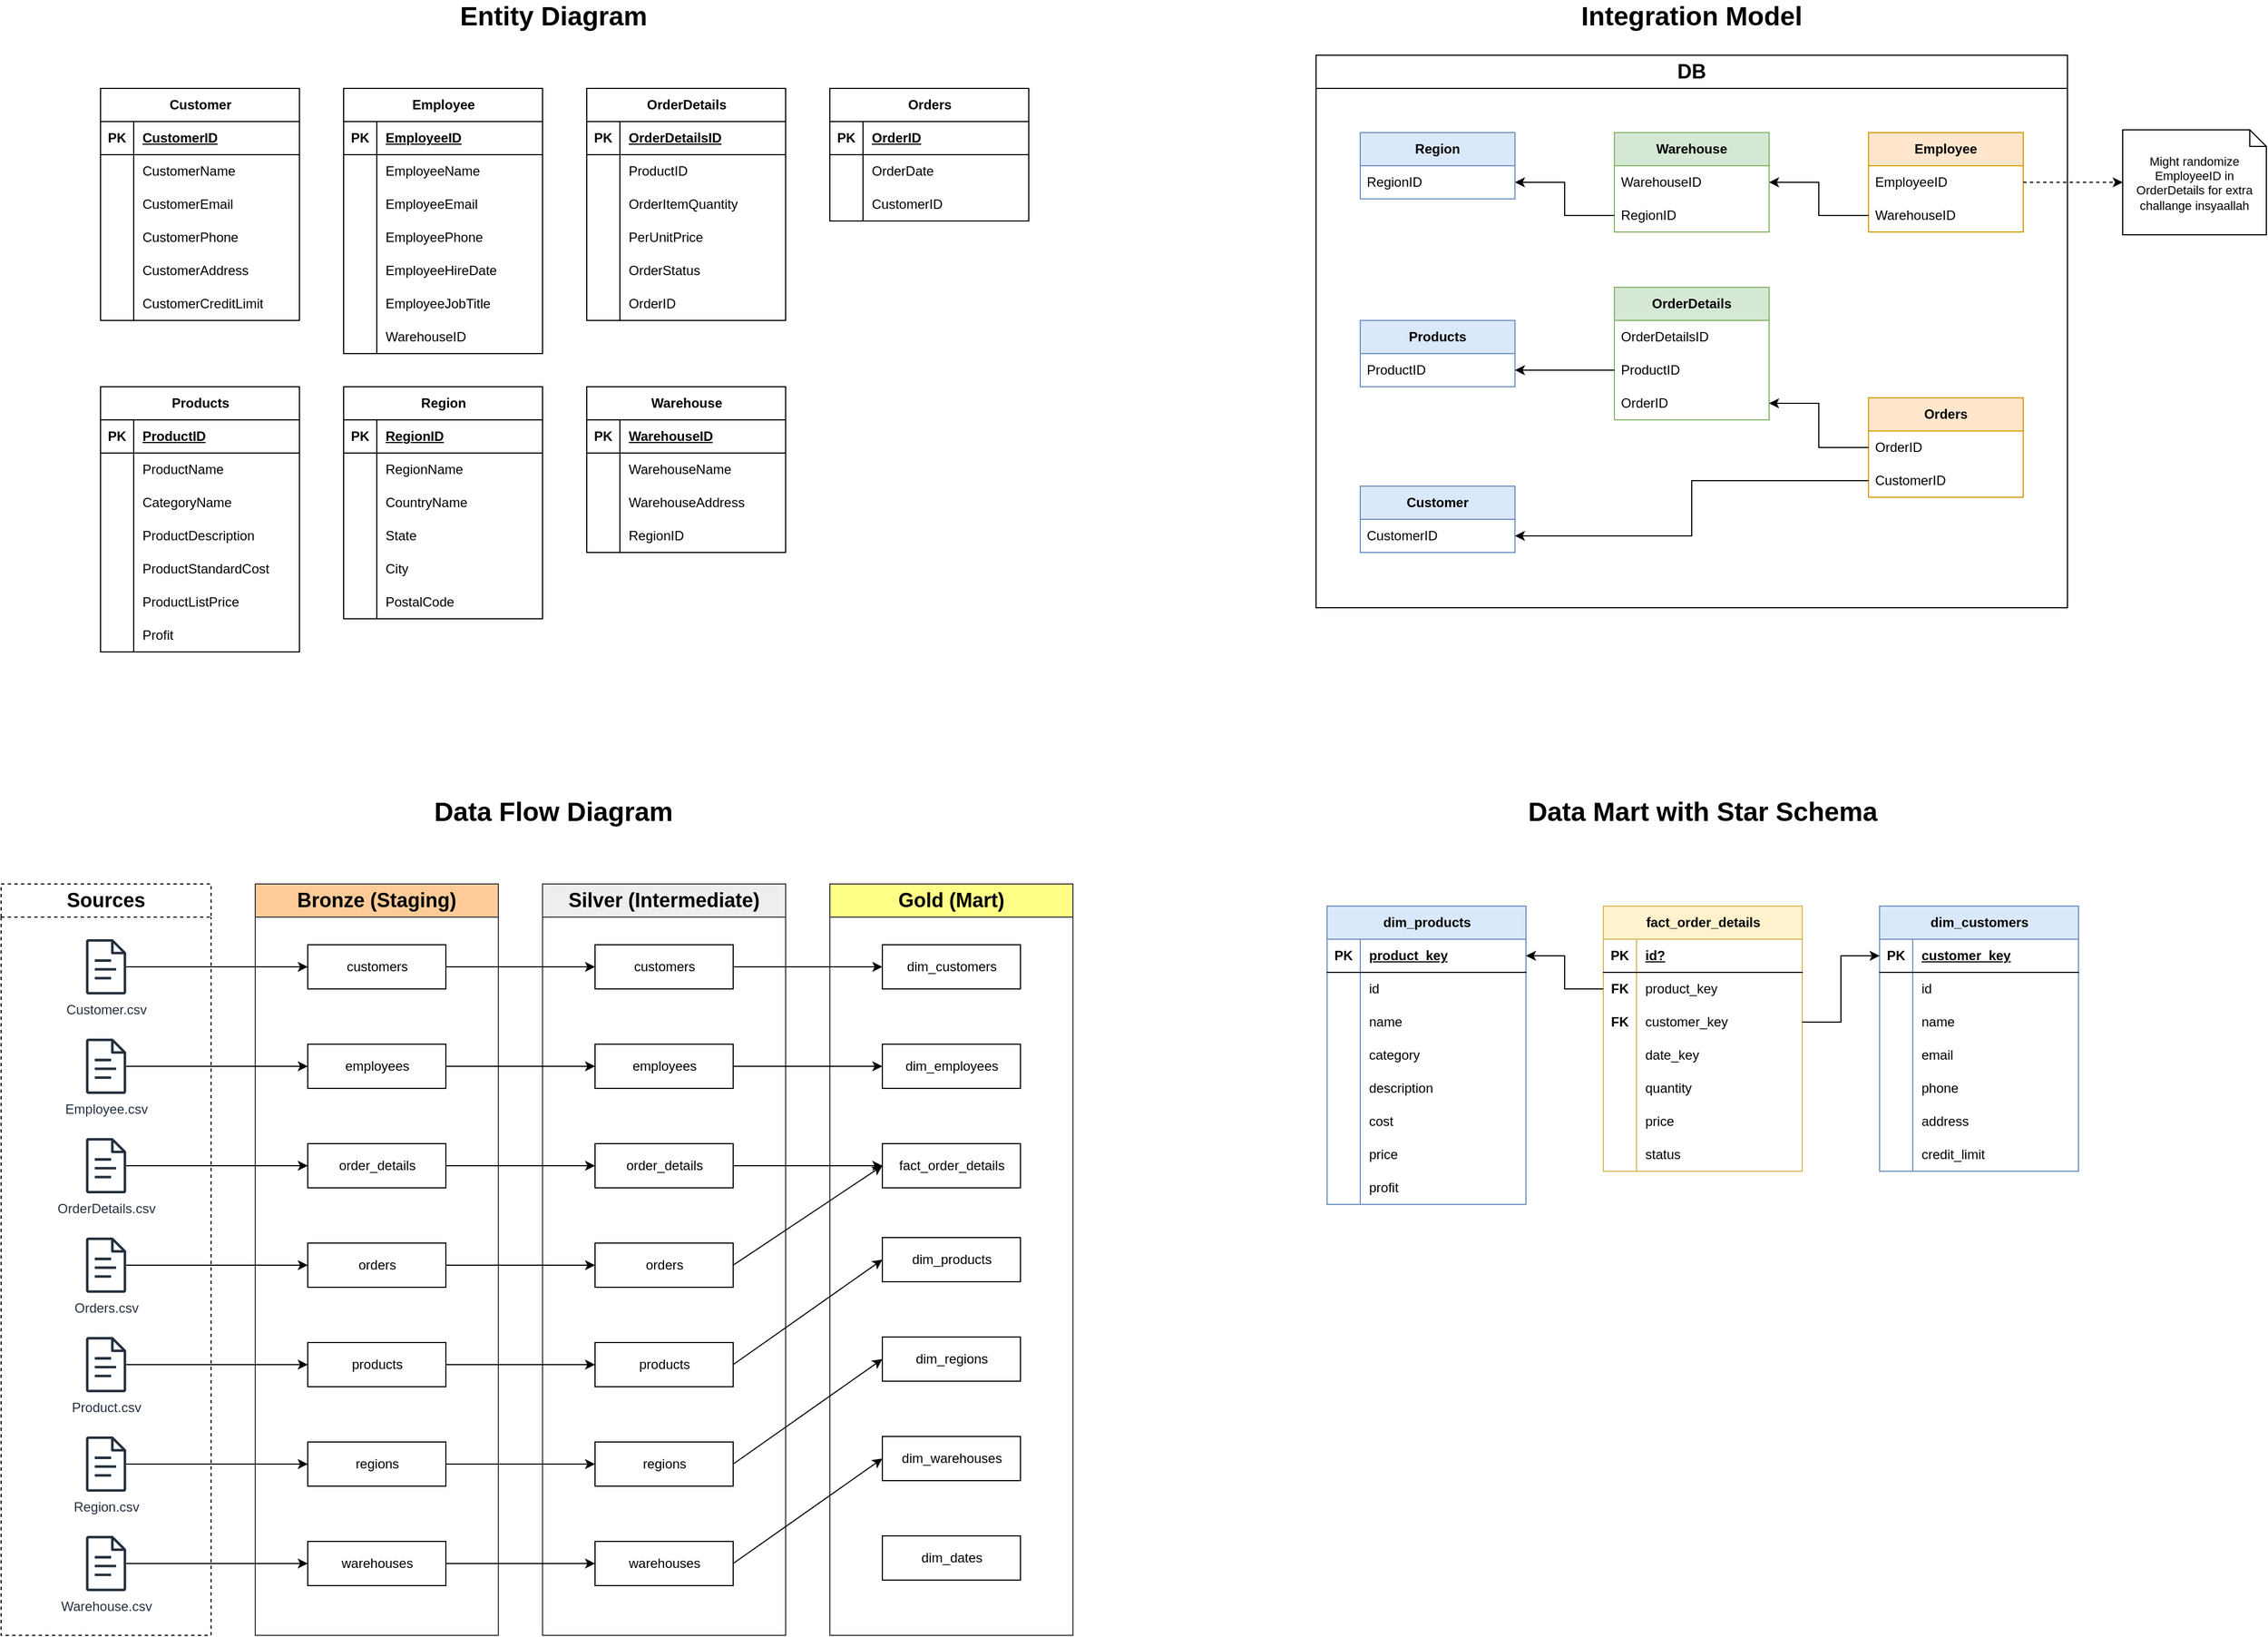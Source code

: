 <mxfile version="28.1.2">
  <diagram name="Page-1" id="idQJk-JEPoGRteo_S-YW">
    <mxGraphModel dx="1826" dy="359" grid="1" gridSize="10" guides="1" tooltips="1" connect="1" arrows="1" fold="1" page="0" pageScale="1" pageWidth="850" pageHeight="1100" math="0" shadow="0">
      <root>
        <mxCell id="0" />
        <mxCell id="1" parent="0" />
        <mxCell id="Zfo02xmP9jaZjiqtK42_-2" value="Customer" style="shape=table;startSize=30;container=1;collapsible=1;childLayout=tableLayout;fixedRows=1;rowLines=0;fontStyle=1;align=center;resizeLast=1;html=1;" parent="1" vertex="1">
          <mxGeometry x="-120" y="500" width="180" height="210" as="geometry" />
        </mxCell>
        <mxCell id="Zfo02xmP9jaZjiqtK42_-3" value="" style="shape=tableRow;horizontal=0;startSize=0;swimlaneHead=0;swimlaneBody=0;fillColor=none;collapsible=0;dropTarget=0;points=[[0,0.5],[1,0.5]];portConstraint=eastwest;top=0;left=0;right=0;bottom=1;" parent="Zfo02xmP9jaZjiqtK42_-2" vertex="1">
          <mxGeometry y="30" width="180" height="30" as="geometry" />
        </mxCell>
        <mxCell id="Zfo02xmP9jaZjiqtK42_-4" value="PK" style="shape=partialRectangle;connectable=0;fillColor=none;top=0;left=0;bottom=0;right=0;fontStyle=1;overflow=hidden;whiteSpace=wrap;html=1;" parent="Zfo02xmP9jaZjiqtK42_-3" vertex="1">
          <mxGeometry width="30" height="30" as="geometry">
            <mxRectangle width="30" height="30" as="alternateBounds" />
          </mxGeometry>
        </mxCell>
        <mxCell id="Zfo02xmP9jaZjiqtK42_-5" value="CustomerID" style="shape=partialRectangle;connectable=0;fillColor=none;top=0;left=0;bottom=0;right=0;align=left;spacingLeft=6;fontStyle=5;overflow=hidden;whiteSpace=wrap;html=1;" parent="Zfo02xmP9jaZjiqtK42_-3" vertex="1">
          <mxGeometry x="30" width="150" height="30" as="geometry">
            <mxRectangle width="150" height="30" as="alternateBounds" />
          </mxGeometry>
        </mxCell>
        <mxCell id="Zfo02xmP9jaZjiqtK42_-6" value="" style="shape=tableRow;horizontal=0;startSize=0;swimlaneHead=0;swimlaneBody=0;fillColor=none;collapsible=0;dropTarget=0;points=[[0,0.5],[1,0.5]];portConstraint=eastwest;top=0;left=0;right=0;bottom=0;" parent="Zfo02xmP9jaZjiqtK42_-2" vertex="1">
          <mxGeometry y="60" width="180" height="30" as="geometry" />
        </mxCell>
        <mxCell id="Zfo02xmP9jaZjiqtK42_-7" value="" style="shape=partialRectangle;connectable=0;fillColor=none;top=0;left=0;bottom=0;right=0;editable=1;overflow=hidden;whiteSpace=wrap;html=1;" parent="Zfo02xmP9jaZjiqtK42_-6" vertex="1">
          <mxGeometry width="30" height="30" as="geometry">
            <mxRectangle width="30" height="30" as="alternateBounds" />
          </mxGeometry>
        </mxCell>
        <mxCell id="Zfo02xmP9jaZjiqtK42_-8" value="CustomerName" style="shape=partialRectangle;connectable=0;fillColor=none;top=0;left=0;bottom=0;right=0;align=left;spacingLeft=6;overflow=hidden;whiteSpace=wrap;html=1;" parent="Zfo02xmP9jaZjiqtK42_-6" vertex="1">
          <mxGeometry x="30" width="150" height="30" as="geometry">
            <mxRectangle width="150" height="30" as="alternateBounds" />
          </mxGeometry>
        </mxCell>
        <mxCell id="Zfo02xmP9jaZjiqtK42_-9" value="" style="shape=tableRow;horizontal=0;startSize=0;swimlaneHead=0;swimlaneBody=0;fillColor=none;collapsible=0;dropTarget=0;points=[[0,0.5],[1,0.5]];portConstraint=eastwest;top=0;left=0;right=0;bottom=0;" parent="Zfo02xmP9jaZjiqtK42_-2" vertex="1">
          <mxGeometry y="90" width="180" height="30" as="geometry" />
        </mxCell>
        <mxCell id="Zfo02xmP9jaZjiqtK42_-10" value="" style="shape=partialRectangle;connectable=0;fillColor=none;top=0;left=0;bottom=0;right=0;editable=1;overflow=hidden;whiteSpace=wrap;html=1;" parent="Zfo02xmP9jaZjiqtK42_-9" vertex="1">
          <mxGeometry width="30" height="30" as="geometry">
            <mxRectangle width="30" height="30" as="alternateBounds" />
          </mxGeometry>
        </mxCell>
        <mxCell id="Zfo02xmP9jaZjiqtK42_-11" value="CustomerEmail" style="shape=partialRectangle;connectable=0;fillColor=none;top=0;left=0;bottom=0;right=0;align=left;spacingLeft=6;overflow=hidden;whiteSpace=wrap;html=1;" parent="Zfo02xmP9jaZjiqtK42_-9" vertex="1">
          <mxGeometry x="30" width="150" height="30" as="geometry">
            <mxRectangle width="150" height="30" as="alternateBounds" />
          </mxGeometry>
        </mxCell>
        <mxCell id="Zfo02xmP9jaZjiqtK42_-12" value="" style="shape=tableRow;horizontal=0;startSize=0;swimlaneHead=0;swimlaneBody=0;fillColor=none;collapsible=0;dropTarget=0;points=[[0,0.5],[1,0.5]];portConstraint=eastwest;top=0;left=0;right=0;bottom=0;" parent="Zfo02xmP9jaZjiqtK42_-2" vertex="1">
          <mxGeometry y="120" width="180" height="30" as="geometry" />
        </mxCell>
        <mxCell id="Zfo02xmP9jaZjiqtK42_-13" value="" style="shape=partialRectangle;connectable=0;fillColor=none;top=0;left=0;bottom=0;right=0;editable=1;overflow=hidden;whiteSpace=wrap;html=1;" parent="Zfo02xmP9jaZjiqtK42_-12" vertex="1">
          <mxGeometry width="30" height="30" as="geometry">
            <mxRectangle width="30" height="30" as="alternateBounds" />
          </mxGeometry>
        </mxCell>
        <mxCell id="Zfo02xmP9jaZjiqtK42_-14" value="CustomerPhone" style="shape=partialRectangle;connectable=0;fillColor=none;top=0;left=0;bottom=0;right=0;align=left;spacingLeft=6;overflow=hidden;whiteSpace=wrap;html=1;" parent="Zfo02xmP9jaZjiqtK42_-12" vertex="1">
          <mxGeometry x="30" width="150" height="30" as="geometry">
            <mxRectangle width="150" height="30" as="alternateBounds" />
          </mxGeometry>
        </mxCell>
        <mxCell id="Zfo02xmP9jaZjiqtK42_-15" value="" style="shape=tableRow;horizontal=0;startSize=0;swimlaneHead=0;swimlaneBody=0;fillColor=none;collapsible=0;dropTarget=0;points=[[0,0.5],[1,0.5]];portConstraint=eastwest;top=0;left=0;right=0;bottom=0;" parent="Zfo02xmP9jaZjiqtK42_-2" vertex="1">
          <mxGeometry y="150" width="180" height="30" as="geometry" />
        </mxCell>
        <mxCell id="Zfo02xmP9jaZjiqtK42_-16" value="" style="shape=partialRectangle;connectable=0;fillColor=none;top=0;left=0;bottom=0;right=0;editable=1;overflow=hidden;whiteSpace=wrap;html=1;" parent="Zfo02xmP9jaZjiqtK42_-15" vertex="1">
          <mxGeometry width="30" height="30" as="geometry">
            <mxRectangle width="30" height="30" as="alternateBounds" />
          </mxGeometry>
        </mxCell>
        <mxCell id="Zfo02xmP9jaZjiqtK42_-17" value="CustomerAddress" style="shape=partialRectangle;connectable=0;fillColor=none;top=0;left=0;bottom=0;right=0;align=left;spacingLeft=6;overflow=hidden;whiteSpace=wrap;html=1;" parent="Zfo02xmP9jaZjiqtK42_-15" vertex="1">
          <mxGeometry x="30" width="150" height="30" as="geometry">
            <mxRectangle width="150" height="30" as="alternateBounds" />
          </mxGeometry>
        </mxCell>
        <mxCell id="Zfo02xmP9jaZjiqtK42_-18" value="" style="shape=tableRow;horizontal=0;startSize=0;swimlaneHead=0;swimlaneBody=0;fillColor=none;collapsible=0;dropTarget=0;points=[[0,0.5],[1,0.5]];portConstraint=eastwest;top=0;left=0;right=0;bottom=0;" parent="Zfo02xmP9jaZjiqtK42_-2" vertex="1">
          <mxGeometry y="180" width="180" height="30" as="geometry" />
        </mxCell>
        <mxCell id="Zfo02xmP9jaZjiqtK42_-19" value="" style="shape=partialRectangle;connectable=0;fillColor=none;top=0;left=0;bottom=0;right=0;editable=1;overflow=hidden;whiteSpace=wrap;html=1;" parent="Zfo02xmP9jaZjiqtK42_-18" vertex="1">
          <mxGeometry width="30" height="30" as="geometry">
            <mxRectangle width="30" height="30" as="alternateBounds" />
          </mxGeometry>
        </mxCell>
        <mxCell id="Zfo02xmP9jaZjiqtK42_-20" value="CustomerCreditLimit" style="shape=partialRectangle;connectable=0;fillColor=none;top=0;left=0;bottom=0;right=0;align=left;spacingLeft=6;overflow=hidden;whiteSpace=wrap;html=1;" parent="Zfo02xmP9jaZjiqtK42_-18" vertex="1">
          <mxGeometry x="30" width="150" height="30" as="geometry">
            <mxRectangle width="150" height="30" as="alternateBounds" />
          </mxGeometry>
        </mxCell>
        <mxCell id="Zfo02xmP9jaZjiqtK42_-33" value="Employee" style="shape=table;startSize=30;container=1;collapsible=1;childLayout=tableLayout;fixedRows=1;rowLines=0;fontStyle=1;align=center;resizeLast=1;html=1;" parent="1" vertex="1">
          <mxGeometry x="100" y="500" width="180" height="240" as="geometry" />
        </mxCell>
        <mxCell id="Zfo02xmP9jaZjiqtK42_-34" value="" style="shape=tableRow;horizontal=0;startSize=0;swimlaneHead=0;swimlaneBody=0;fillColor=none;collapsible=0;dropTarget=0;points=[[0,0.5],[1,0.5]];portConstraint=eastwest;top=0;left=0;right=0;bottom=1;" parent="Zfo02xmP9jaZjiqtK42_-33" vertex="1">
          <mxGeometry y="30" width="180" height="30" as="geometry" />
        </mxCell>
        <mxCell id="Zfo02xmP9jaZjiqtK42_-35" value="PK" style="shape=partialRectangle;connectable=0;fillColor=none;top=0;left=0;bottom=0;right=0;fontStyle=1;overflow=hidden;whiteSpace=wrap;html=1;" parent="Zfo02xmP9jaZjiqtK42_-34" vertex="1">
          <mxGeometry width="30" height="30" as="geometry">
            <mxRectangle width="30" height="30" as="alternateBounds" />
          </mxGeometry>
        </mxCell>
        <mxCell id="Zfo02xmP9jaZjiqtK42_-36" value="EmployeeID" style="shape=partialRectangle;connectable=0;fillColor=none;top=0;left=0;bottom=0;right=0;align=left;spacingLeft=6;fontStyle=5;overflow=hidden;whiteSpace=wrap;html=1;" parent="Zfo02xmP9jaZjiqtK42_-34" vertex="1">
          <mxGeometry x="30" width="150" height="30" as="geometry">
            <mxRectangle width="150" height="30" as="alternateBounds" />
          </mxGeometry>
        </mxCell>
        <mxCell id="Zfo02xmP9jaZjiqtK42_-37" value="" style="shape=tableRow;horizontal=0;startSize=0;swimlaneHead=0;swimlaneBody=0;fillColor=none;collapsible=0;dropTarget=0;points=[[0,0.5],[1,0.5]];portConstraint=eastwest;top=0;left=0;right=0;bottom=0;" parent="Zfo02xmP9jaZjiqtK42_-33" vertex="1">
          <mxGeometry y="60" width="180" height="30" as="geometry" />
        </mxCell>
        <mxCell id="Zfo02xmP9jaZjiqtK42_-38" value="" style="shape=partialRectangle;connectable=0;fillColor=none;top=0;left=0;bottom=0;right=0;editable=1;overflow=hidden;whiteSpace=wrap;html=1;" parent="Zfo02xmP9jaZjiqtK42_-37" vertex="1">
          <mxGeometry width="30" height="30" as="geometry">
            <mxRectangle width="30" height="30" as="alternateBounds" />
          </mxGeometry>
        </mxCell>
        <mxCell id="Zfo02xmP9jaZjiqtK42_-39" value="EmployeeName" style="shape=partialRectangle;connectable=0;fillColor=none;top=0;left=0;bottom=0;right=0;align=left;spacingLeft=6;overflow=hidden;whiteSpace=wrap;html=1;" parent="Zfo02xmP9jaZjiqtK42_-37" vertex="1">
          <mxGeometry x="30" width="150" height="30" as="geometry">
            <mxRectangle width="150" height="30" as="alternateBounds" />
          </mxGeometry>
        </mxCell>
        <mxCell id="Zfo02xmP9jaZjiqtK42_-40" value="" style="shape=tableRow;horizontal=0;startSize=0;swimlaneHead=0;swimlaneBody=0;fillColor=none;collapsible=0;dropTarget=0;points=[[0,0.5],[1,0.5]];portConstraint=eastwest;top=0;left=0;right=0;bottom=0;" parent="Zfo02xmP9jaZjiqtK42_-33" vertex="1">
          <mxGeometry y="90" width="180" height="30" as="geometry" />
        </mxCell>
        <mxCell id="Zfo02xmP9jaZjiqtK42_-41" value="" style="shape=partialRectangle;connectable=0;fillColor=none;top=0;left=0;bottom=0;right=0;editable=1;overflow=hidden;whiteSpace=wrap;html=1;" parent="Zfo02xmP9jaZjiqtK42_-40" vertex="1">
          <mxGeometry width="30" height="30" as="geometry">
            <mxRectangle width="30" height="30" as="alternateBounds" />
          </mxGeometry>
        </mxCell>
        <mxCell id="Zfo02xmP9jaZjiqtK42_-42" value="EmployeeEmail" style="shape=partialRectangle;connectable=0;fillColor=none;top=0;left=0;bottom=0;right=0;align=left;spacingLeft=6;overflow=hidden;whiteSpace=wrap;html=1;" parent="Zfo02xmP9jaZjiqtK42_-40" vertex="1">
          <mxGeometry x="30" width="150" height="30" as="geometry">
            <mxRectangle width="150" height="30" as="alternateBounds" />
          </mxGeometry>
        </mxCell>
        <mxCell id="Zfo02xmP9jaZjiqtK42_-43" value="" style="shape=tableRow;horizontal=0;startSize=0;swimlaneHead=0;swimlaneBody=0;fillColor=none;collapsible=0;dropTarget=0;points=[[0,0.5],[1,0.5]];portConstraint=eastwest;top=0;left=0;right=0;bottom=0;" parent="Zfo02xmP9jaZjiqtK42_-33" vertex="1">
          <mxGeometry y="120" width="180" height="30" as="geometry" />
        </mxCell>
        <mxCell id="Zfo02xmP9jaZjiqtK42_-44" value="" style="shape=partialRectangle;connectable=0;fillColor=none;top=0;left=0;bottom=0;right=0;editable=1;overflow=hidden;whiteSpace=wrap;html=1;" parent="Zfo02xmP9jaZjiqtK42_-43" vertex="1">
          <mxGeometry width="30" height="30" as="geometry">
            <mxRectangle width="30" height="30" as="alternateBounds" />
          </mxGeometry>
        </mxCell>
        <mxCell id="Zfo02xmP9jaZjiqtK42_-45" value="EmployeePhone" style="shape=partialRectangle;connectable=0;fillColor=none;top=0;left=0;bottom=0;right=0;align=left;spacingLeft=6;overflow=hidden;whiteSpace=wrap;html=1;" parent="Zfo02xmP9jaZjiqtK42_-43" vertex="1">
          <mxGeometry x="30" width="150" height="30" as="geometry">
            <mxRectangle width="150" height="30" as="alternateBounds" />
          </mxGeometry>
        </mxCell>
        <mxCell id="Zfo02xmP9jaZjiqtK42_-46" value="" style="shape=tableRow;horizontal=0;startSize=0;swimlaneHead=0;swimlaneBody=0;fillColor=none;collapsible=0;dropTarget=0;points=[[0,0.5],[1,0.5]];portConstraint=eastwest;top=0;left=0;right=0;bottom=0;" parent="Zfo02xmP9jaZjiqtK42_-33" vertex="1">
          <mxGeometry y="150" width="180" height="30" as="geometry" />
        </mxCell>
        <mxCell id="Zfo02xmP9jaZjiqtK42_-47" value="" style="shape=partialRectangle;connectable=0;fillColor=none;top=0;left=0;bottom=0;right=0;editable=1;overflow=hidden;whiteSpace=wrap;html=1;" parent="Zfo02xmP9jaZjiqtK42_-46" vertex="1">
          <mxGeometry width="30" height="30" as="geometry">
            <mxRectangle width="30" height="30" as="alternateBounds" />
          </mxGeometry>
        </mxCell>
        <mxCell id="Zfo02xmP9jaZjiqtK42_-48" value="EmployeeHireDate" style="shape=partialRectangle;connectable=0;fillColor=none;top=0;left=0;bottom=0;right=0;align=left;spacingLeft=6;overflow=hidden;whiteSpace=wrap;html=1;" parent="Zfo02xmP9jaZjiqtK42_-46" vertex="1">
          <mxGeometry x="30" width="150" height="30" as="geometry">
            <mxRectangle width="150" height="30" as="alternateBounds" />
          </mxGeometry>
        </mxCell>
        <mxCell id="Zfo02xmP9jaZjiqtK42_-49" value="" style="shape=tableRow;horizontal=0;startSize=0;swimlaneHead=0;swimlaneBody=0;fillColor=none;collapsible=0;dropTarget=0;points=[[0,0.5],[1,0.5]];portConstraint=eastwest;top=0;left=0;right=0;bottom=0;" parent="Zfo02xmP9jaZjiqtK42_-33" vertex="1">
          <mxGeometry y="180" width="180" height="30" as="geometry" />
        </mxCell>
        <mxCell id="Zfo02xmP9jaZjiqtK42_-50" value="" style="shape=partialRectangle;connectable=0;fillColor=none;top=0;left=0;bottom=0;right=0;editable=1;overflow=hidden;whiteSpace=wrap;html=1;" parent="Zfo02xmP9jaZjiqtK42_-49" vertex="1">
          <mxGeometry width="30" height="30" as="geometry">
            <mxRectangle width="30" height="30" as="alternateBounds" />
          </mxGeometry>
        </mxCell>
        <mxCell id="Zfo02xmP9jaZjiqtK42_-51" value="EmployeeJobTitle" style="shape=partialRectangle;connectable=0;fillColor=none;top=0;left=0;bottom=0;right=0;align=left;spacingLeft=6;overflow=hidden;whiteSpace=wrap;html=1;" parent="Zfo02xmP9jaZjiqtK42_-49" vertex="1">
          <mxGeometry x="30" width="150" height="30" as="geometry">
            <mxRectangle width="150" height="30" as="alternateBounds" />
          </mxGeometry>
        </mxCell>
        <mxCell id="Zfo02xmP9jaZjiqtK42_-52" value="" style="shape=tableRow;horizontal=0;startSize=0;swimlaneHead=0;swimlaneBody=0;fillColor=none;collapsible=0;dropTarget=0;points=[[0,0.5],[1,0.5]];portConstraint=eastwest;top=0;left=0;right=0;bottom=0;" parent="Zfo02xmP9jaZjiqtK42_-33" vertex="1">
          <mxGeometry y="210" width="180" height="30" as="geometry" />
        </mxCell>
        <mxCell id="Zfo02xmP9jaZjiqtK42_-53" value="" style="shape=partialRectangle;connectable=0;fillColor=none;top=0;left=0;bottom=0;right=0;editable=1;overflow=hidden;whiteSpace=wrap;html=1;" parent="Zfo02xmP9jaZjiqtK42_-52" vertex="1">
          <mxGeometry width="30" height="30" as="geometry">
            <mxRectangle width="30" height="30" as="alternateBounds" />
          </mxGeometry>
        </mxCell>
        <mxCell id="Zfo02xmP9jaZjiqtK42_-54" value="WarehouseID" style="shape=partialRectangle;connectable=0;fillColor=none;top=0;left=0;bottom=0;right=0;align=left;spacingLeft=6;overflow=hidden;whiteSpace=wrap;html=1;" parent="Zfo02xmP9jaZjiqtK42_-52" vertex="1">
          <mxGeometry x="30" width="150" height="30" as="geometry">
            <mxRectangle width="150" height="30" as="alternateBounds" />
          </mxGeometry>
        </mxCell>
        <mxCell id="Zfo02xmP9jaZjiqtK42_-77" value="OrderDetails" style="shape=table;startSize=30;container=1;collapsible=1;childLayout=tableLayout;fixedRows=1;rowLines=0;fontStyle=1;align=center;resizeLast=1;html=1;" parent="1" vertex="1">
          <mxGeometry x="320" y="500" width="180" height="210" as="geometry" />
        </mxCell>
        <mxCell id="Zfo02xmP9jaZjiqtK42_-78" value="" style="shape=tableRow;horizontal=0;startSize=0;swimlaneHead=0;swimlaneBody=0;fillColor=none;collapsible=0;dropTarget=0;points=[[0,0.5],[1,0.5]];portConstraint=eastwest;top=0;left=0;right=0;bottom=1;" parent="Zfo02xmP9jaZjiqtK42_-77" vertex="1">
          <mxGeometry y="30" width="180" height="30" as="geometry" />
        </mxCell>
        <mxCell id="Zfo02xmP9jaZjiqtK42_-79" value="PK" style="shape=partialRectangle;connectable=0;fillColor=none;top=0;left=0;bottom=0;right=0;fontStyle=1;overflow=hidden;whiteSpace=wrap;html=1;" parent="Zfo02xmP9jaZjiqtK42_-78" vertex="1">
          <mxGeometry width="30" height="30" as="geometry">
            <mxRectangle width="30" height="30" as="alternateBounds" />
          </mxGeometry>
        </mxCell>
        <mxCell id="Zfo02xmP9jaZjiqtK42_-80" value="OrderDetailsID" style="shape=partialRectangle;connectable=0;fillColor=none;top=0;left=0;bottom=0;right=0;align=left;spacingLeft=6;fontStyle=5;overflow=hidden;whiteSpace=wrap;html=1;" parent="Zfo02xmP9jaZjiqtK42_-78" vertex="1">
          <mxGeometry x="30" width="150" height="30" as="geometry">
            <mxRectangle width="150" height="30" as="alternateBounds" />
          </mxGeometry>
        </mxCell>
        <mxCell id="Zfo02xmP9jaZjiqtK42_-81" value="" style="shape=tableRow;horizontal=0;startSize=0;swimlaneHead=0;swimlaneBody=0;fillColor=none;collapsible=0;dropTarget=0;points=[[0,0.5],[1,0.5]];portConstraint=eastwest;top=0;left=0;right=0;bottom=0;" parent="Zfo02xmP9jaZjiqtK42_-77" vertex="1">
          <mxGeometry y="60" width="180" height="30" as="geometry" />
        </mxCell>
        <mxCell id="Zfo02xmP9jaZjiqtK42_-82" value="" style="shape=partialRectangle;connectable=0;fillColor=none;top=0;left=0;bottom=0;right=0;editable=1;overflow=hidden;whiteSpace=wrap;html=1;" parent="Zfo02xmP9jaZjiqtK42_-81" vertex="1">
          <mxGeometry width="30" height="30" as="geometry">
            <mxRectangle width="30" height="30" as="alternateBounds" />
          </mxGeometry>
        </mxCell>
        <mxCell id="Zfo02xmP9jaZjiqtK42_-83" value="ProductID" style="shape=partialRectangle;connectable=0;fillColor=none;top=0;left=0;bottom=0;right=0;align=left;spacingLeft=6;overflow=hidden;whiteSpace=wrap;html=1;" parent="Zfo02xmP9jaZjiqtK42_-81" vertex="1">
          <mxGeometry x="30" width="150" height="30" as="geometry">
            <mxRectangle width="150" height="30" as="alternateBounds" />
          </mxGeometry>
        </mxCell>
        <mxCell id="Zfo02xmP9jaZjiqtK42_-84" value="" style="shape=tableRow;horizontal=0;startSize=0;swimlaneHead=0;swimlaneBody=0;fillColor=none;collapsible=0;dropTarget=0;points=[[0,0.5],[1,0.5]];portConstraint=eastwest;top=0;left=0;right=0;bottom=0;" parent="Zfo02xmP9jaZjiqtK42_-77" vertex="1">
          <mxGeometry y="90" width="180" height="30" as="geometry" />
        </mxCell>
        <mxCell id="Zfo02xmP9jaZjiqtK42_-85" value="" style="shape=partialRectangle;connectable=0;fillColor=none;top=0;left=0;bottom=0;right=0;editable=1;overflow=hidden;whiteSpace=wrap;html=1;" parent="Zfo02xmP9jaZjiqtK42_-84" vertex="1">
          <mxGeometry width="30" height="30" as="geometry">
            <mxRectangle width="30" height="30" as="alternateBounds" />
          </mxGeometry>
        </mxCell>
        <mxCell id="Zfo02xmP9jaZjiqtK42_-86" value="OrderItemQuantity" style="shape=partialRectangle;connectable=0;fillColor=none;top=0;left=0;bottom=0;right=0;align=left;spacingLeft=6;overflow=hidden;whiteSpace=wrap;html=1;" parent="Zfo02xmP9jaZjiqtK42_-84" vertex="1">
          <mxGeometry x="30" width="150" height="30" as="geometry">
            <mxRectangle width="150" height="30" as="alternateBounds" />
          </mxGeometry>
        </mxCell>
        <mxCell id="Zfo02xmP9jaZjiqtK42_-87" value="" style="shape=tableRow;horizontal=0;startSize=0;swimlaneHead=0;swimlaneBody=0;fillColor=none;collapsible=0;dropTarget=0;points=[[0,0.5],[1,0.5]];portConstraint=eastwest;top=0;left=0;right=0;bottom=0;" parent="Zfo02xmP9jaZjiqtK42_-77" vertex="1">
          <mxGeometry y="120" width="180" height="30" as="geometry" />
        </mxCell>
        <mxCell id="Zfo02xmP9jaZjiqtK42_-88" value="" style="shape=partialRectangle;connectable=0;fillColor=none;top=0;left=0;bottom=0;right=0;editable=1;overflow=hidden;whiteSpace=wrap;html=1;" parent="Zfo02xmP9jaZjiqtK42_-87" vertex="1">
          <mxGeometry width="30" height="30" as="geometry">
            <mxRectangle width="30" height="30" as="alternateBounds" />
          </mxGeometry>
        </mxCell>
        <mxCell id="Zfo02xmP9jaZjiqtK42_-89" value="PerUnitPrice" style="shape=partialRectangle;connectable=0;fillColor=none;top=0;left=0;bottom=0;right=0;align=left;spacingLeft=6;overflow=hidden;whiteSpace=wrap;html=1;" parent="Zfo02xmP9jaZjiqtK42_-87" vertex="1">
          <mxGeometry x="30" width="150" height="30" as="geometry">
            <mxRectangle width="150" height="30" as="alternateBounds" />
          </mxGeometry>
        </mxCell>
        <mxCell id="Zfo02xmP9jaZjiqtK42_-90" value="" style="shape=tableRow;horizontal=0;startSize=0;swimlaneHead=0;swimlaneBody=0;fillColor=none;collapsible=0;dropTarget=0;points=[[0,0.5],[1,0.5]];portConstraint=eastwest;top=0;left=0;right=0;bottom=0;" parent="Zfo02xmP9jaZjiqtK42_-77" vertex="1">
          <mxGeometry y="150" width="180" height="30" as="geometry" />
        </mxCell>
        <mxCell id="Zfo02xmP9jaZjiqtK42_-91" value="" style="shape=partialRectangle;connectable=0;fillColor=none;top=0;left=0;bottom=0;right=0;editable=1;overflow=hidden;whiteSpace=wrap;html=1;" parent="Zfo02xmP9jaZjiqtK42_-90" vertex="1">
          <mxGeometry width="30" height="30" as="geometry">
            <mxRectangle width="30" height="30" as="alternateBounds" />
          </mxGeometry>
        </mxCell>
        <mxCell id="Zfo02xmP9jaZjiqtK42_-92" value="OrderStatus" style="shape=partialRectangle;connectable=0;fillColor=none;top=0;left=0;bottom=0;right=0;align=left;spacingLeft=6;overflow=hidden;whiteSpace=wrap;html=1;" parent="Zfo02xmP9jaZjiqtK42_-90" vertex="1">
          <mxGeometry x="30" width="150" height="30" as="geometry">
            <mxRectangle width="150" height="30" as="alternateBounds" />
          </mxGeometry>
        </mxCell>
        <mxCell id="Zfo02xmP9jaZjiqtK42_-93" value="" style="shape=tableRow;horizontal=0;startSize=0;swimlaneHead=0;swimlaneBody=0;fillColor=none;collapsible=0;dropTarget=0;points=[[0,0.5],[1,0.5]];portConstraint=eastwest;top=0;left=0;right=0;bottom=0;" parent="Zfo02xmP9jaZjiqtK42_-77" vertex="1">
          <mxGeometry y="180" width="180" height="30" as="geometry" />
        </mxCell>
        <mxCell id="Zfo02xmP9jaZjiqtK42_-94" value="" style="shape=partialRectangle;connectable=0;fillColor=none;top=0;left=0;bottom=0;right=0;editable=1;overflow=hidden;whiteSpace=wrap;html=1;" parent="Zfo02xmP9jaZjiqtK42_-93" vertex="1">
          <mxGeometry width="30" height="30" as="geometry">
            <mxRectangle width="30" height="30" as="alternateBounds" />
          </mxGeometry>
        </mxCell>
        <mxCell id="Zfo02xmP9jaZjiqtK42_-95" value="OrderID" style="shape=partialRectangle;connectable=0;fillColor=none;top=0;left=0;bottom=0;right=0;align=left;spacingLeft=6;overflow=hidden;whiteSpace=wrap;html=1;" parent="Zfo02xmP9jaZjiqtK42_-93" vertex="1">
          <mxGeometry x="30" width="150" height="30" as="geometry">
            <mxRectangle width="150" height="30" as="alternateBounds" />
          </mxGeometry>
        </mxCell>
        <mxCell id="Zfo02xmP9jaZjiqtK42_-99" value="Orders" style="shape=table;startSize=30;container=1;collapsible=1;childLayout=tableLayout;fixedRows=1;rowLines=0;fontStyle=1;align=center;resizeLast=1;html=1;swimlaneFillColor=none;" parent="1" vertex="1">
          <mxGeometry x="540" y="500" width="180" height="120" as="geometry" />
        </mxCell>
        <mxCell id="Zfo02xmP9jaZjiqtK42_-100" value="" style="shape=tableRow;horizontal=0;startSize=0;swimlaneHead=0;swimlaneBody=0;fillColor=none;collapsible=0;dropTarget=0;points=[[0,0.5],[1,0.5]];portConstraint=eastwest;top=0;left=0;right=0;bottom=1;" parent="Zfo02xmP9jaZjiqtK42_-99" vertex="1">
          <mxGeometry y="30" width="180" height="30" as="geometry" />
        </mxCell>
        <mxCell id="Zfo02xmP9jaZjiqtK42_-101" value="PK" style="shape=partialRectangle;connectable=0;fillColor=none;top=0;left=0;bottom=0;right=0;fontStyle=1;overflow=hidden;whiteSpace=wrap;html=1;" parent="Zfo02xmP9jaZjiqtK42_-100" vertex="1">
          <mxGeometry width="30" height="30" as="geometry">
            <mxRectangle width="30" height="30" as="alternateBounds" />
          </mxGeometry>
        </mxCell>
        <mxCell id="Zfo02xmP9jaZjiqtK42_-102" value="OrderID" style="shape=partialRectangle;connectable=0;fillColor=none;top=0;left=0;bottom=0;right=0;align=left;spacingLeft=6;fontStyle=5;overflow=hidden;whiteSpace=wrap;html=1;" parent="Zfo02xmP9jaZjiqtK42_-100" vertex="1">
          <mxGeometry x="30" width="150" height="30" as="geometry">
            <mxRectangle width="150" height="30" as="alternateBounds" />
          </mxGeometry>
        </mxCell>
        <mxCell id="Zfo02xmP9jaZjiqtK42_-103" value="" style="shape=tableRow;horizontal=0;startSize=0;swimlaneHead=0;swimlaneBody=0;fillColor=none;collapsible=0;dropTarget=0;points=[[0,0.5],[1,0.5]];portConstraint=eastwest;top=0;left=0;right=0;bottom=0;" parent="Zfo02xmP9jaZjiqtK42_-99" vertex="1">
          <mxGeometry y="60" width="180" height="30" as="geometry" />
        </mxCell>
        <mxCell id="Zfo02xmP9jaZjiqtK42_-104" value="" style="shape=partialRectangle;connectable=0;fillColor=none;top=0;left=0;bottom=0;right=0;editable=1;overflow=hidden;whiteSpace=wrap;html=1;" parent="Zfo02xmP9jaZjiqtK42_-103" vertex="1">
          <mxGeometry width="30" height="30" as="geometry">
            <mxRectangle width="30" height="30" as="alternateBounds" />
          </mxGeometry>
        </mxCell>
        <mxCell id="Zfo02xmP9jaZjiqtK42_-105" value="OrderDate" style="shape=partialRectangle;connectable=0;fillColor=none;top=0;left=0;bottom=0;right=0;align=left;spacingLeft=6;overflow=hidden;whiteSpace=wrap;html=1;" parent="Zfo02xmP9jaZjiqtK42_-103" vertex="1">
          <mxGeometry x="30" width="150" height="30" as="geometry">
            <mxRectangle width="150" height="30" as="alternateBounds" />
          </mxGeometry>
        </mxCell>
        <mxCell id="Zfo02xmP9jaZjiqtK42_-106" value="" style="shape=tableRow;horizontal=0;startSize=0;swimlaneHead=0;swimlaneBody=0;fillColor=none;collapsible=0;dropTarget=0;points=[[0,0.5],[1,0.5]];portConstraint=eastwest;top=0;left=0;right=0;bottom=0;" parent="Zfo02xmP9jaZjiqtK42_-99" vertex="1">
          <mxGeometry y="90" width="180" height="30" as="geometry" />
        </mxCell>
        <mxCell id="Zfo02xmP9jaZjiqtK42_-107" value="" style="shape=partialRectangle;connectable=0;fillColor=none;top=0;left=0;bottom=0;right=0;editable=1;overflow=hidden;whiteSpace=wrap;html=1;" parent="Zfo02xmP9jaZjiqtK42_-106" vertex="1">
          <mxGeometry width="30" height="30" as="geometry">
            <mxRectangle width="30" height="30" as="alternateBounds" />
          </mxGeometry>
        </mxCell>
        <mxCell id="Zfo02xmP9jaZjiqtK42_-108" value="CustomerID" style="shape=partialRectangle;connectable=0;fillColor=none;top=0;left=0;bottom=0;right=0;align=left;spacingLeft=6;overflow=hidden;whiteSpace=wrap;html=1;" parent="Zfo02xmP9jaZjiqtK42_-106" vertex="1">
          <mxGeometry x="30" width="150" height="30" as="geometry">
            <mxRectangle width="150" height="30" as="alternateBounds" />
          </mxGeometry>
        </mxCell>
        <mxCell id="Zfo02xmP9jaZjiqtK42_-128" value="Products" style="shape=table;startSize=30;container=1;collapsible=1;childLayout=tableLayout;fixedRows=1;rowLines=0;fontStyle=1;align=center;resizeLast=1;html=1;" parent="1" vertex="1">
          <mxGeometry x="-120" y="770" width="180" height="240" as="geometry" />
        </mxCell>
        <mxCell id="Zfo02xmP9jaZjiqtK42_-129" value="" style="shape=tableRow;horizontal=0;startSize=0;swimlaneHead=0;swimlaneBody=0;fillColor=none;collapsible=0;dropTarget=0;points=[[0,0.5],[1,0.5]];portConstraint=eastwest;top=0;left=0;right=0;bottom=1;" parent="Zfo02xmP9jaZjiqtK42_-128" vertex="1">
          <mxGeometry y="30" width="180" height="30" as="geometry" />
        </mxCell>
        <mxCell id="Zfo02xmP9jaZjiqtK42_-130" value="PK" style="shape=partialRectangle;connectable=0;fillColor=none;top=0;left=0;bottom=0;right=0;fontStyle=1;overflow=hidden;whiteSpace=wrap;html=1;" parent="Zfo02xmP9jaZjiqtK42_-129" vertex="1">
          <mxGeometry width="30" height="30" as="geometry">
            <mxRectangle width="30" height="30" as="alternateBounds" />
          </mxGeometry>
        </mxCell>
        <mxCell id="Zfo02xmP9jaZjiqtK42_-131" value="ProductID" style="shape=partialRectangle;connectable=0;fillColor=none;top=0;left=0;bottom=0;right=0;align=left;spacingLeft=6;fontStyle=5;overflow=hidden;whiteSpace=wrap;html=1;" parent="Zfo02xmP9jaZjiqtK42_-129" vertex="1">
          <mxGeometry x="30" width="150" height="30" as="geometry">
            <mxRectangle width="150" height="30" as="alternateBounds" />
          </mxGeometry>
        </mxCell>
        <mxCell id="Zfo02xmP9jaZjiqtK42_-132" value="" style="shape=tableRow;horizontal=0;startSize=0;swimlaneHead=0;swimlaneBody=0;fillColor=none;collapsible=0;dropTarget=0;points=[[0,0.5],[1,0.5]];portConstraint=eastwest;top=0;left=0;right=0;bottom=0;" parent="Zfo02xmP9jaZjiqtK42_-128" vertex="1">
          <mxGeometry y="60" width="180" height="30" as="geometry" />
        </mxCell>
        <mxCell id="Zfo02xmP9jaZjiqtK42_-133" value="" style="shape=partialRectangle;connectable=0;fillColor=none;top=0;left=0;bottom=0;right=0;editable=1;overflow=hidden;whiteSpace=wrap;html=1;" parent="Zfo02xmP9jaZjiqtK42_-132" vertex="1">
          <mxGeometry width="30" height="30" as="geometry">
            <mxRectangle width="30" height="30" as="alternateBounds" />
          </mxGeometry>
        </mxCell>
        <mxCell id="Zfo02xmP9jaZjiqtK42_-134" value="ProductName" style="shape=partialRectangle;connectable=0;fillColor=none;top=0;left=0;bottom=0;right=0;align=left;spacingLeft=6;overflow=hidden;whiteSpace=wrap;html=1;" parent="Zfo02xmP9jaZjiqtK42_-132" vertex="1">
          <mxGeometry x="30" width="150" height="30" as="geometry">
            <mxRectangle width="150" height="30" as="alternateBounds" />
          </mxGeometry>
        </mxCell>
        <mxCell id="Zfo02xmP9jaZjiqtK42_-135" value="" style="shape=tableRow;horizontal=0;startSize=0;swimlaneHead=0;swimlaneBody=0;fillColor=none;collapsible=0;dropTarget=0;points=[[0,0.5],[1,0.5]];portConstraint=eastwest;top=0;left=0;right=0;bottom=0;" parent="Zfo02xmP9jaZjiqtK42_-128" vertex="1">
          <mxGeometry y="90" width="180" height="30" as="geometry" />
        </mxCell>
        <mxCell id="Zfo02xmP9jaZjiqtK42_-136" value="" style="shape=partialRectangle;connectable=0;fillColor=none;top=0;left=0;bottom=0;right=0;editable=1;overflow=hidden;whiteSpace=wrap;html=1;" parent="Zfo02xmP9jaZjiqtK42_-135" vertex="1">
          <mxGeometry width="30" height="30" as="geometry">
            <mxRectangle width="30" height="30" as="alternateBounds" />
          </mxGeometry>
        </mxCell>
        <mxCell id="Zfo02xmP9jaZjiqtK42_-137" value="CategoryName" style="shape=partialRectangle;connectable=0;fillColor=none;top=0;left=0;bottom=0;right=0;align=left;spacingLeft=6;overflow=hidden;whiteSpace=wrap;html=1;" parent="Zfo02xmP9jaZjiqtK42_-135" vertex="1">
          <mxGeometry x="30" width="150" height="30" as="geometry">
            <mxRectangle width="150" height="30" as="alternateBounds" />
          </mxGeometry>
        </mxCell>
        <mxCell id="Zfo02xmP9jaZjiqtK42_-138" value="" style="shape=tableRow;horizontal=0;startSize=0;swimlaneHead=0;swimlaneBody=0;fillColor=none;collapsible=0;dropTarget=0;points=[[0,0.5],[1,0.5]];portConstraint=eastwest;top=0;left=0;right=0;bottom=0;" parent="Zfo02xmP9jaZjiqtK42_-128" vertex="1">
          <mxGeometry y="120" width="180" height="30" as="geometry" />
        </mxCell>
        <mxCell id="Zfo02xmP9jaZjiqtK42_-139" value="" style="shape=partialRectangle;connectable=0;fillColor=none;top=0;left=0;bottom=0;right=0;editable=1;overflow=hidden;whiteSpace=wrap;html=1;" parent="Zfo02xmP9jaZjiqtK42_-138" vertex="1">
          <mxGeometry width="30" height="30" as="geometry">
            <mxRectangle width="30" height="30" as="alternateBounds" />
          </mxGeometry>
        </mxCell>
        <mxCell id="Zfo02xmP9jaZjiqtK42_-140" value="ProductDescription" style="shape=partialRectangle;connectable=0;fillColor=none;top=0;left=0;bottom=0;right=0;align=left;spacingLeft=6;overflow=hidden;whiteSpace=wrap;html=1;" parent="Zfo02xmP9jaZjiqtK42_-138" vertex="1">
          <mxGeometry x="30" width="150" height="30" as="geometry">
            <mxRectangle width="150" height="30" as="alternateBounds" />
          </mxGeometry>
        </mxCell>
        <mxCell id="Zfo02xmP9jaZjiqtK42_-141" value="" style="shape=tableRow;horizontal=0;startSize=0;swimlaneHead=0;swimlaneBody=0;fillColor=none;collapsible=0;dropTarget=0;points=[[0,0.5],[1,0.5]];portConstraint=eastwest;top=0;left=0;right=0;bottom=0;" parent="Zfo02xmP9jaZjiqtK42_-128" vertex="1">
          <mxGeometry y="150" width="180" height="30" as="geometry" />
        </mxCell>
        <mxCell id="Zfo02xmP9jaZjiqtK42_-142" value="" style="shape=partialRectangle;connectable=0;fillColor=none;top=0;left=0;bottom=0;right=0;editable=1;overflow=hidden;whiteSpace=wrap;html=1;" parent="Zfo02xmP9jaZjiqtK42_-141" vertex="1">
          <mxGeometry width="30" height="30" as="geometry">
            <mxRectangle width="30" height="30" as="alternateBounds" />
          </mxGeometry>
        </mxCell>
        <mxCell id="Zfo02xmP9jaZjiqtK42_-143" value="ProductStandardCost" style="shape=partialRectangle;connectable=0;fillColor=none;top=0;left=0;bottom=0;right=0;align=left;spacingLeft=6;overflow=hidden;whiteSpace=wrap;html=1;" parent="Zfo02xmP9jaZjiqtK42_-141" vertex="1">
          <mxGeometry x="30" width="150" height="30" as="geometry">
            <mxRectangle width="150" height="30" as="alternateBounds" />
          </mxGeometry>
        </mxCell>
        <mxCell id="Zfo02xmP9jaZjiqtK42_-144" value="" style="shape=tableRow;horizontal=0;startSize=0;swimlaneHead=0;swimlaneBody=0;fillColor=none;collapsible=0;dropTarget=0;points=[[0,0.5],[1,0.5]];portConstraint=eastwest;top=0;left=0;right=0;bottom=0;" parent="Zfo02xmP9jaZjiqtK42_-128" vertex="1">
          <mxGeometry y="180" width="180" height="30" as="geometry" />
        </mxCell>
        <mxCell id="Zfo02xmP9jaZjiqtK42_-145" value="" style="shape=partialRectangle;connectable=0;fillColor=none;top=0;left=0;bottom=0;right=0;editable=1;overflow=hidden;whiteSpace=wrap;html=1;" parent="Zfo02xmP9jaZjiqtK42_-144" vertex="1">
          <mxGeometry width="30" height="30" as="geometry">
            <mxRectangle width="30" height="30" as="alternateBounds" />
          </mxGeometry>
        </mxCell>
        <mxCell id="Zfo02xmP9jaZjiqtK42_-146" value="ProductListPrice" style="shape=partialRectangle;connectable=0;fillColor=none;top=0;left=0;bottom=0;right=0;align=left;spacingLeft=6;overflow=hidden;whiteSpace=wrap;html=1;" parent="Zfo02xmP9jaZjiqtK42_-144" vertex="1">
          <mxGeometry x="30" width="150" height="30" as="geometry">
            <mxRectangle width="150" height="30" as="alternateBounds" />
          </mxGeometry>
        </mxCell>
        <mxCell id="Zfo02xmP9jaZjiqtK42_-147" value="" style="shape=tableRow;horizontal=0;startSize=0;swimlaneHead=0;swimlaneBody=0;fillColor=none;collapsible=0;dropTarget=0;points=[[0,0.5],[1,0.5]];portConstraint=eastwest;top=0;left=0;right=0;bottom=0;" parent="Zfo02xmP9jaZjiqtK42_-128" vertex="1">
          <mxGeometry y="210" width="180" height="30" as="geometry" />
        </mxCell>
        <mxCell id="Zfo02xmP9jaZjiqtK42_-148" value="" style="shape=partialRectangle;connectable=0;fillColor=none;top=0;left=0;bottom=0;right=0;editable=1;overflow=hidden;whiteSpace=wrap;html=1;" parent="Zfo02xmP9jaZjiqtK42_-147" vertex="1">
          <mxGeometry width="30" height="30" as="geometry">
            <mxRectangle width="30" height="30" as="alternateBounds" />
          </mxGeometry>
        </mxCell>
        <mxCell id="Zfo02xmP9jaZjiqtK42_-149" value="Profit" style="shape=partialRectangle;connectable=0;fillColor=none;top=0;left=0;bottom=0;right=0;align=left;spacingLeft=6;overflow=hidden;whiteSpace=wrap;html=1;" parent="Zfo02xmP9jaZjiqtK42_-147" vertex="1">
          <mxGeometry x="30" width="150" height="30" as="geometry">
            <mxRectangle width="150" height="30" as="alternateBounds" />
          </mxGeometry>
        </mxCell>
        <mxCell id="Zfo02xmP9jaZjiqtK42_-150" value="Region" style="shape=table;startSize=30;container=1;collapsible=1;childLayout=tableLayout;fixedRows=1;rowLines=0;fontStyle=1;align=center;resizeLast=1;html=1;" parent="1" vertex="1">
          <mxGeometry x="100" y="770" width="180" height="210" as="geometry" />
        </mxCell>
        <mxCell id="Zfo02xmP9jaZjiqtK42_-151" value="" style="shape=tableRow;horizontal=0;startSize=0;swimlaneHead=0;swimlaneBody=0;fillColor=none;collapsible=0;dropTarget=0;points=[[0,0.5],[1,0.5]];portConstraint=eastwest;top=0;left=0;right=0;bottom=1;" parent="Zfo02xmP9jaZjiqtK42_-150" vertex="1">
          <mxGeometry y="30" width="180" height="30" as="geometry" />
        </mxCell>
        <mxCell id="Zfo02xmP9jaZjiqtK42_-152" value="PK" style="shape=partialRectangle;connectable=0;fillColor=none;top=0;left=0;bottom=0;right=0;fontStyle=1;overflow=hidden;whiteSpace=wrap;html=1;" parent="Zfo02xmP9jaZjiqtK42_-151" vertex="1">
          <mxGeometry width="30" height="30" as="geometry">
            <mxRectangle width="30" height="30" as="alternateBounds" />
          </mxGeometry>
        </mxCell>
        <mxCell id="Zfo02xmP9jaZjiqtK42_-153" value="RegionID" style="shape=partialRectangle;connectable=0;fillColor=none;top=0;left=0;bottom=0;right=0;align=left;spacingLeft=6;fontStyle=5;overflow=hidden;whiteSpace=wrap;html=1;" parent="Zfo02xmP9jaZjiqtK42_-151" vertex="1">
          <mxGeometry x="30" width="150" height="30" as="geometry">
            <mxRectangle width="150" height="30" as="alternateBounds" />
          </mxGeometry>
        </mxCell>
        <mxCell id="Zfo02xmP9jaZjiqtK42_-154" value="" style="shape=tableRow;horizontal=0;startSize=0;swimlaneHead=0;swimlaneBody=0;fillColor=none;collapsible=0;dropTarget=0;points=[[0,0.5],[1,0.5]];portConstraint=eastwest;top=0;left=0;right=0;bottom=0;" parent="Zfo02xmP9jaZjiqtK42_-150" vertex="1">
          <mxGeometry y="60" width="180" height="30" as="geometry" />
        </mxCell>
        <mxCell id="Zfo02xmP9jaZjiqtK42_-155" value="" style="shape=partialRectangle;connectable=0;fillColor=none;top=0;left=0;bottom=0;right=0;editable=1;overflow=hidden;whiteSpace=wrap;html=1;" parent="Zfo02xmP9jaZjiqtK42_-154" vertex="1">
          <mxGeometry width="30" height="30" as="geometry">
            <mxRectangle width="30" height="30" as="alternateBounds" />
          </mxGeometry>
        </mxCell>
        <mxCell id="Zfo02xmP9jaZjiqtK42_-156" value="RegionName" style="shape=partialRectangle;connectable=0;fillColor=none;top=0;left=0;bottom=0;right=0;align=left;spacingLeft=6;overflow=hidden;whiteSpace=wrap;html=1;" parent="Zfo02xmP9jaZjiqtK42_-154" vertex="1">
          <mxGeometry x="30" width="150" height="30" as="geometry">
            <mxRectangle width="150" height="30" as="alternateBounds" />
          </mxGeometry>
        </mxCell>
        <mxCell id="Zfo02xmP9jaZjiqtK42_-157" value="" style="shape=tableRow;horizontal=0;startSize=0;swimlaneHead=0;swimlaneBody=0;fillColor=none;collapsible=0;dropTarget=0;points=[[0,0.5],[1,0.5]];portConstraint=eastwest;top=0;left=0;right=0;bottom=0;" parent="Zfo02xmP9jaZjiqtK42_-150" vertex="1">
          <mxGeometry y="90" width="180" height="30" as="geometry" />
        </mxCell>
        <mxCell id="Zfo02xmP9jaZjiqtK42_-158" value="" style="shape=partialRectangle;connectable=0;fillColor=none;top=0;left=0;bottom=0;right=0;editable=1;overflow=hidden;whiteSpace=wrap;html=1;" parent="Zfo02xmP9jaZjiqtK42_-157" vertex="1">
          <mxGeometry width="30" height="30" as="geometry">
            <mxRectangle width="30" height="30" as="alternateBounds" />
          </mxGeometry>
        </mxCell>
        <mxCell id="Zfo02xmP9jaZjiqtK42_-159" value="CountryName" style="shape=partialRectangle;connectable=0;fillColor=none;top=0;left=0;bottom=0;right=0;align=left;spacingLeft=6;overflow=hidden;whiteSpace=wrap;html=1;" parent="Zfo02xmP9jaZjiqtK42_-157" vertex="1">
          <mxGeometry x="30" width="150" height="30" as="geometry">
            <mxRectangle width="150" height="30" as="alternateBounds" />
          </mxGeometry>
        </mxCell>
        <mxCell id="Zfo02xmP9jaZjiqtK42_-160" value="" style="shape=tableRow;horizontal=0;startSize=0;swimlaneHead=0;swimlaneBody=0;fillColor=none;collapsible=0;dropTarget=0;points=[[0,0.5],[1,0.5]];portConstraint=eastwest;top=0;left=0;right=0;bottom=0;" parent="Zfo02xmP9jaZjiqtK42_-150" vertex="1">
          <mxGeometry y="120" width="180" height="30" as="geometry" />
        </mxCell>
        <mxCell id="Zfo02xmP9jaZjiqtK42_-161" value="" style="shape=partialRectangle;connectable=0;fillColor=none;top=0;left=0;bottom=0;right=0;editable=1;overflow=hidden;whiteSpace=wrap;html=1;" parent="Zfo02xmP9jaZjiqtK42_-160" vertex="1">
          <mxGeometry width="30" height="30" as="geometry">
            <mxRectangle width="30" height="30" as="alternateBounds" />
          </mxGeometry>
        </mxCell>
        <mxCell id="Zfo02xmP9jaZjiqtK42_-162" value="State" style="shape=partialRectangle;connectable=0;fillColor=none;top=0;left=0;bottom=0;right=0;align=left;spacingLeft=6;overflow=hidden;whiteSpace=wrap;html=1;" parent="Zfo02xmP9jaZjiqtK42_-160" vertex="1">
          <mxGeometry x="30" width="150" height="30" as="geometry">
            <mxRectangle width="150" height="30" as="alternateBounds" />
          </mxGeometry>
        </mxCell>
        <mxCell id="Zfo02xmP9jaZjiqtK42_-163" value="" style="shape=tableRow;horizontal=0;startSize=0;swimlaneHead=0;swimlaneBody=0;fillColor=none;collapsible=0;dropTarget=0;points=[[0,0.5],[1,0.5]];portConstraint=eastwest;top=0;left=0;right=0;bottom=0;" parent="Zfo02xmP9jaZjiqtK42_-150" vertex="1">
          <mxGeometry y="150" width="180" height="30" as="geometry" />
        </mxCell>
        <mxCell id="Zfo02xmP9jaZjiqtK42_-164" value="" style="shape=partialRectangle;connectable=0;fillColor=none;top=0;left=0;bottom=0;right=0;editable=1;overflow=hidden;whiteSpace=wrap;html=1;" parent="Zfo02xmP9jaZjiqtK42_-163" vertex="1">
          <mxGeometry width="30" height="30" as="geometry">
            <mxRectangle width="30" height="30" as="alternateBounds" />
          </mxGeometry>
        </mxCell>
        <mxCell id="Zfo02xmP9jaZjiqtK42_-165" value="City" style="shape=partialRectangle;connectable=0;fillColor=none;top=0;left=0;bottom=0;right=0;align=left;spacingLeft=6;overflow=hidden;whiteSpace=wrap;html=1;" parent="Zfo02xmP9jaZjiqtK42_-163" vertex="1">
          <mxGeometry x="30" width="150" height="30" as="geometry">
            <mxRectangle width="150" height="30" as="alternateBounds" />
          </mxGeometry>
        </mxCell>
        <mxCell id="Zfo02xmP9jaZjiqtK42_-166" value="" style="shape=tableRow;horizontal=0;startSize=0;swimlaneHead=0;swimlaneBody=0;fillColor=none;collapsible=0;dropTarget=0;points=[[0,0.5],[1,0.5]];portConstraint=eastwest;top=0;left=0;right=0;bottom=0;" parent="Zfo02xmP9jaZjiqtK42_-150" vertex="1">
          <mxGeometry y="180" width="180" height="30" as="geometry" />
        </mxCell>
        <mxCell id="Zfo02xmP9jaZjiqtK42_-167" value="" style="shape=partialRectangle;connectable=0;fillColor=none;top=0;left=0;bottom=0;right=0;editable=1;overflow=hidden;whiteSpace=wrap;html=1;" parent="Zfo02xmP9jaZjiqtK42_-166" vertex="1">
          <mxGeometry width="30" height="30" as="geometry">
            <mxRectangle width="30" height="30" as="alternateBounds" />
          </mxGeometry>
        </mxCell>
        <mxCell id="Zfo02xmP9jaZjiqtK42_-168" value="PostalCode" style="shape=partialRectangle;connectable=0;fillColor=none;top=0;left=0;bottom=0;right=0;align=left;spacingLeft=6;overflow=hidden;whiteSpace=wrap;html=1;" parent="Zfo02xmP9jaZjiqtK42_-166" vertex="1">
          <mxGeometry x="30" width="150" height="30" as="geometry">
            <mxRectangle width="150" height="30" as="alternateBounds" />
          </mxGeometry>
        </mxCell>
        <mxCell id="Zfo02xmP9jaZjiqtK42_-169" value="Warehouse" style="shape=table;startSize=30;container=1;collapsible=1;childLayout=tableLayout;fixedRows=1;rowLines=0;fontStyle=1;align=center;resizeLast=1;html=1;" parent="1" vertex="1">
          <mxGeometry x="320" y="770" width="180" height="150" as="geometry" />
        </mxCell>
        <mxCell id="Zfo02xmP9jaZjiqtK42_-170" value="" style="shape=tableRow;horizontal=0;startSize=0;swimlaneHead=0;swimlaneBody=0;fillColor=none;collapsible=0;dropTarget=0;points=[[0,0.5],[1,0.5]];portConstraint=eastwest;top=0;left=0;right=0;bottom=1;" parent="Zfo02xmP9jaZjiqtK42_-169" vertex="1">
          <mxGeometry y="30" width="180" height="30" as="geometry" />
        </mxCell>
        <mxCell id="Zfo02xmP9jaZjiqtK42_-171" value="PK" style="shape=partialRectangle;connectable=0;fillColor=none;top=0;left=0;bottom=0;right=0;fontStyle=1;overflow=hidden;whiteSpace=wrap;html=1;" parent="Zfo02xmP9jaZjiqtK42_-170" vertex="1">
          <mxGeometry width="30" height="30" as="geometry">
            <mxRectangle width="30" height="30" as="alternateBounds" />
          </mxGeometry>
        </mxCell>
        <mxCell id="Zfo02xmP9jaZjiqtK42_-172" value="WarehouseID" style="shape=partialRectangle;connectable=0;fillColor=none;top=0;left=0;bottom=0;right=0;align=left;spacingLeft=6;fontStyle=5;overflow=hidden;whiteSpace=wrap;html=1;" parent="Zfo02xmP9jaZjiqtK42_-170" vertex="1">
          <mxGeometry x="30" width="150" height="30" as="geometry">
            <mxRectangle width="150" height="30" as="alternateBounds" />
          </mxGeometry>
        </mxCell>
        <mxCell id="Zfo02xmP9jaZjiqtK42_-173" value="" style="shape=tableRow;horizontal=0;startSize=0;swimlaneHead=0;swimlaneBody=0;fillColor=none;collapsible=0;dropTarget=0;points=[[0,0.5],[1,0.5]];portConstraint=eastwest;top=0;left=0;right=0;bottom=0;" parent="Zfo02xmP9jaZjiqtK42_-169" vertex="1">
          <mxGeometry y="60" width="180" height="30" as="geometry" />
        </mxCell>
        <mxCell id="Zfo02xmP9jaZjiqtK42_-174" value="" style="shape=partialRectangle;connectable=0;fillColor=none;top=0;left=0;bottom=0;right=0;editable=1;overflow=hidden;whiteSpace=wrap;html=1;" parent="Zfo02xmP9jaZjiqtK42_-173" vertex="1">
          <mxGeometry width="30" height="30" as="geometry">
            <mxRectangle width="30" height="30" as="alternateBounds" />
          </mxGeometry>
        </mxCell>
        <mxCell id="Zfo02xmP9jaZjiqtK42_-175" value="WarehouseName" style="shape=partialRectangle;connectable=0;fillColor=none;top=0;left=0;bottom=0;right=0;align=left;spacingLeft=6;overflow=hidden;whiteSpace=wrap;html=1;" parent="Zfo02xmP9jaZjiqtK42_-173" vertex="1">
          <mxGeometry x="30" width="150" height="30" as="geometry">
            <mxRectangle width="150" height="30" as="alternateBounds" />
          </mxGeometry>
        </mxCell>
        <mxCell id="Zfo02xmP9jaZjiqtK42_-176" value="" style="shape=tableRow;horizontal=0;startSize=0;swimlaneHead=0;swimlaneBody=0;fillColor=none;collapsible=0;dropTarget=0;points=[[0,0.5],[1,0.5]];portConstraint=eastwest;top=0;left=0;right=0;bottom=0;" parent="Zfo02xmP9jaZjiqtK42_-169" vertex="1">
          <mxGeometry y="90" width="180" height="30" as="geometry" />
        </mxCell>
        <mxCell id="Zfo02xmP9jaZjiqtK42_-177" value="" style="shape=partialRectangle;connectable=0;fillColor=none;top=0;left=0;bottom=0;right=0;editable=1;overflow=hidden;whiteSpace=wrap;html=1;" parent="Zfo02xmP9jaZjiqtK42_-176" vertex="1">
          <mxGeometry width="30" height="30" as="geometry">
            <mxRectangle width="30" height="30" as="alternateBounds" />
          </mxGeometry>
        </mxCell>
        <mxCell id="Zfo02xmP9jaZjiqtK42_-178" value="WarehouseAddress" style="shape=partialRectangle;connectable=0;fillColor=none;top=0;left=0;bottom=0;right=0;align=left;spacingLeft=6;overflow=hidden;whiteSpace=wrap;html=1;" parent="Zfo02xmP9jaZjiqtK42_-176" vertex="1">
          <mxGeometry x="30" width="150" height="30" as="geometry">
            <mxRectangle width="150" height="30" as="alternateBounds" />
          </mxGeometry>
        </mxCell>
        <mxCell id="Zfo02xmP9jaZjiqtK42_-179" value="" style="shape=tableRow;horizontal=0;startSize=0;swimlaneHead=0;swimlaneBody=0;fillColor=none;collapsible=0;dropTarget=0;points=[[0,0.5],[1,0.5]];portConstraint=eastwest;top=0;left=0;right=0;bottom=0;" parent="Zfo02xmP9jaZjiqtK42_-169" vertex="1">
          <mxGeometry y="120" width="180" height="30" as="geometry" />
        </mxCell>
        <mxCell id="Zfo02xmP9jaZjiqtK42_-180" value="" style="shape=partialRectangle;connectable=0;fillColor=none;top=0;left=0;bottom=0;right=0;editable=1;overflow=hidden;whiteSpace=wrap;html=1;" parent="Zfo02xmP9jaZjiqtK42_-179" vertex="1">
          <mxGeometry width="30" height="30" as="geometry">
            <mxRectangle width="30" height="30" as="alternateBounds" />
          </mxGeometry>
        </mxCell>
        <mxCell id="Zfo02xmP9jaZjiqtK42_-181" value="RegionID" style="shape=partialRectangle;connectable=0;fillColor=none;top=0;left=0;bottom=0;right=0;align=left;spacingLeft=6;overflow=hidden;whiteSpace=wrap;html=1;" parent="Zfo02xmP9jaZjiqtK42_-179" vertex="1">
          <mxGeometry x="30" width="150" height="30" as="geometry">
            <mxRectangle width="150" height="30" as="alternateBounds" />
          </mxGeometry>
        </mxCell>
        <mxCell id="Zfo02xmP9jaZjiqtK42_-188" value="Entity Diagram" style="text;html=1;align=center;verticalAlign=middle;whiteSpace=wrap;rounded=0;fontStyle=1;fontSize=24;" parent="1" vertex="1">
          <mxGeometry x="120" y="420" width="340" height="30" as="geometry" />
        </mxCell>
        <mxCell id="Zfo02xmP9jaZjiqtK42_-189" value="Data Flow Diagram" style="text;html=1;align=center;verticalAlign=middle;whiteSpace=wrap;rounded=0;fontStyle=1;fontSize=24;" parent="1" vertex="1">
          <mxGeometry x="120" y="1140" width="340" height="30" as="geometry" />
        </mxCell>
        <mxCell id="Q_ddQ7jePg-47lthojS9-1" value="Sources" style="swimlane;whiteSpace=wrap;html=1;fontSize=18;startSize=30;dashed=1;" parent="1" vertex="1">
          <mxGeometry x="-210" y="1220" width="190" height="680" as="geometry" />
        </mxCell>
        <mxCell id="Q_ddQ7jePg-47lthojS9-3" value="Customer.csv" style="sketch=0;outlineConnect=0;fontColor=#232F3E;gradientColor=none;fillColor=#232F3D;strokeColor=none;dashed=0;verticalLabelPosition=bottom;verticalAlign=top;align=center;html=1;fontSize=12;fontStyle=0;aspect=fixed;pointerEvents=1;shape=mxgraph.aws4.document;" parent="Q_ddQ7jePg-47lthojS9-1" vertex="1">
          <mxGeometry x="76.73" y="50" width="36.54" height="50" as="geometry" />
        </mxCell>
        <mxCell id="Q_ddQ7jePg-47lthojS9-4" value="Employee.csv" style="sketch=0;outlineConnect=0;fontColor=#232F3E;gradientColor=none;fillColor=#232F3D;strokeColor=none;dashed=0;verticalLabelPosition=bottom;verticalAlign=top;align=center;html=1;fontSize=12;fontStyle=0;aspect=fixed;pointerEvents=1;shape=mxgraph.aws4.document;" parent="Q_ddQ7jePg-47lthojS9-1" vertex="1">
          <mxGeometry x="76.73" y="140" width="36.54" height="50" as="geometry" />
        </mxCell>
        <mxCell id="Q_ddQ7jePg-47lthojS9-5" value="OrderDetails.csv" style="sketch=0;outlineConnect=0;fontColor=#232F3E;gradientColor=none;fillColor=#232F3D;strokeColor=none;dashed=0;verticalLabelPosition=bottom;verticalAlign=top;align=center;html=1;fontSize=12;fontStyle=0;aspect=fixed;pointerEvents=1;shape=mxgraph.aws4.document;" parent="Q_ddQ7jePg-47lthojS9-1" vertex="1">
          <mxGeometry x="76.73" y="230" width="36.54" height="50" as="geometry" />
        </mxCell>
        <mxCell id="Q_ddQ7jePg-47lthojS9-6" value="Orders.csv" style="sketch=0;outlineConnect=0;fontColor=#232F3E;gradientColor=none;fillColor=#232F3D;strokeColor=none;dashed=0;verticalLabelPosition=bottom;verticalAlign=top;align=center;html=1;fontSize=12;fontStyle=0;aspect=fixed;pointerEvents=1;shape=mxgraph.aws4.document;" parent="Q_ddQ7jePg-47lthojS9-1" vertex="1">
          <mxGeometry x="76.73" y="320" width="36.54" height="50" as="geometry" />
        </mxCell>
        <mxCell id="Q_ddQ7jePg-47lthojS9-7" value="Product.csv" style="sketch=0;outlineConnect=0;fontColor=#232F3E;gradientColor=none;fillColor=#232F3D;strokeColor=none;dashed=0;verticalLabelPosition=bottom;verticalAlign=top;align=center;html=1;fontSize=12;fontStyle=0;aspect=fixed;pointerEvents=1;shape=mxgraph.aws4.document;" parent="Q_ddQ7jePg-47lthojS9-1" vertex="1">
          <mxGeometry x="76.73" y="410" width="36.54" height="50" as="geometry" />
        </mxCell>
        <mxCell id="Q_ddQ7jePg-47lthojS9-8" value="Region.csv" style="sketch=0;outlineConnect=0;fontColor=#232F3E;gradientColor=none;fillColor=#232F3D;strokeColor=none;dashed=0;verticalLabelPosition=bottom;verticalAlign=top;align=center;html=1;fontSize=12;fontStyle=0;aspect=fixed;pointerEvents=1;shape=mxgraph.aws4.document;" parent="Q_ddQ7jePg-47lthojS9-1" vertex="1">
          <mxGeometry x="76.73" y="500" width="36.54" height="50" as="geometry" />
        </mxCell>
        <mxCell id="Q_ddQ7jePg-47lthojS9-9" value="Warehouse.csv" style="sketch=0;outlineConnect=0;fontColor=#232F3E;gradientColor=none;fillColor=#232F3D;strokeColor=none;dashed=0;verticalLabelPosition=bottom;verticalAlign=top;align=center;html=1;fontSize=12;fontStyle=0;aspect=fixed;pointerEvents=1;shape=mxgraph.aws4.document;" parent="Q_ddQ7jePg-47lthojS9-1" vertex="1">
          <mxGeometry x="76.73" y="590" width="36.54" height="50" as="geometry" />
        </mxCell>
        <mxCell id="Q_ddQ7jePg-47lthojS9-10" value="Bronze (Staging)" style="swimlane;whiteSpace=wrap;html=1;fontSize=18;startSize=30;fillColor=#ffcc99;strokeColor=#36393d;" parent="1" vertex="1">
          <mxGeometry x="20" y="1220" width="220" height="680" as="geometry" />
        </mxCell>
        <mxCell id="Q_ddQ7jePg-47lthojS9-18" value="customers" style="rounded=0;whiteSpace=wrap;html=1;" parent="Q_ddQ7jePg-47lthojS9-10" vertex="1">
          <mxGeometry x="47.5" y="55" width="125" height="40" as="geometry" />
        </mxCell>
        <mxCell id="Q_ddQ7jePg-47lthojS9-20" value="employees" style="rounded=0;whiteSpace=wrap;html=1;" parent="Q_ddQ7jePg-47lthojS9-10" vertex="1">
          <mxGeometry x="47.5" y="145" width="125" height="40" as="geometry" />
        </mxCell>
        <mxCell id="Q_ddQ7jePg-47lthojS9-22" value="order_details" style="rounded=0;whiteSpace=wrap;html=1;" parent="Q_ddQ7jePg-47lthojS9-10" vertex="1">
          <mxGeometry x="47.5" y="235" width="125" height="40" as="geometry" />
        </mxCell>
        <mxCell id="Q_ddQ7jePg-47lthojS9-24" value="orders" style="rounded=0;whiteSpace=wrap;html=1;" parent="Q_ddQ7jePg-47lthojS9-10" vertex="1">
          <mxGeometry x="47.5" y="325" width="125" height="40" as="geometry" />
        </mxCell>
        <mxCell id="Q_ddQ7jePg-47lthojS9-26" value="products" style="rounded=0;whiteSpace=wrap;html=1;" parent="Q_ddQ7jePg-47lthojS9-10" vertex="1">
          <mxGeometry x="47.5" y="415" width="125" height="40" as="geometry" />
        </mxCell>
        <mxCell id="Q_ddQ7jePg-47lthojS9-28" value="warehouses" style="rounded=0;whiteSpace=wrap;html=1;" parent="Q_ddQ7jePg-47lthojS9-10" vertex="1">
          <mxGeometry x="47.5" y="595" width="125" height="40" as="geometry" />
        </mxCell>
        <mxCell id="Q_ddQ7jePg-47lthojS9-29" value="regions" style="rounded=0;whiteSpace=wrap;html=1;" parent="Q_ddQ7jePg-47lthojS9-10" vertex="1">
          <mxGeometry x="47.5" y="505" width="125" height="40" as="geometry" />
        </mxCell>
        <mxCell id="Q_ddQ7jePg-47lthojS9-19" style="edgeStyle=orthogonalEdgeStyle;rounded=0;orthogonalLoop=1;jettySize=auto;html=1;" parent="1" source="Q_ddQ7jePg-47lthojS9-3" target="Q_ddQ7jePg-47lthojS9-18" edge="1">
          <mxGeometry relative="1" as="geometry" />
        </mxCell>
        <mxCell id="Q_ddQ7jePg-47lthojS9-21" style="edgeStyle=orthogonalEdgeStyle;rounded=0;orthogonalLoop=1;jettySize=auto;html=1;" parent="1" source="Q_ddQ7jePg-47lthojS9-4" target="Q_ddQ7jePg-47lthojS9-20" edge="1">
          <mxGeometry relative="1" as="geometry" />
        </mxCell>
        <mxCell id="Q_ddQ7jePg-47lthojS9-23" style="edgeStyle=orthogonalEdgeStyle;rounded=0;orthogonalLoop=1;jettySize=auto;html=1;" parent="1" source="Q_ddQ7jePg-47lthojS9-5" target="Q_ddQ7jePg-47lthojS9-22" edge="1">
          <mxGeometry relative="1" as="geometry" />
        </mxCell>
        <mxCell id="Q_ddQ7jePg-47lthojS9-25" style="edgeStyle=orthogonalEdgeStyle;rounded=0;orthogonalLoop=1;jettySize=auto;html=1;" parent="1" source="Q_ddQ7jePg-47lthojS9-6" target="Q_ddQ7jePg-47lthojS9-24" edge="1">
          <mxGeometry relative="1" as="geometry" />
        </mxCell>
        <mxCell id="Q_ddQ7jePg-47lthojS9-27" style="edgeStyle=orthogonalEdgeStyle;rounded=0;orthogonalLoop=1;jettySize=auto;html=1;" parent="1" source="Q_ddQ7jePg-47lthojS9-7" target="Q_ddQ7jePg-47lthojS9-26" edge="1">
          <mxGeometry relative="1" as="geometry" />
        </mxCell>
        <mxCell id="Q_ddQ7jePg-47lthojS9-30" style="edgeStyle=orthogonalEdgeStyle;rounded=0;orthogonalLoop=1;jettySize=auto;html=1;" parent="1" source="Q_ddQ7jePg-47lthojS9-8" target="Q_ddQ7jePg-47lthojS9-29" edge="1">
          <mxGeometry relative="1" as="geometry" />
        </mxCell>
        <mxCell id="Q_ddQ7jePg-47lthojS9-31" style="edgeStyle=orthogonalEdgeStyle;rounded=0;orthogonalLoop=1;jettySize=auto;html=1;" parent="1" source="Q_ddQ7jePg-47lthojS9-9" target="Q_ddQ7jePg-47lthojS9-28" edge="1">
          <mxGeometry relative="1" as="geometry" />
        </mxCell>
        <mxCell id="Q_ddQ7jePg-47lthojS9-32" value="Silver (Intermediate)" style="swimlane;whiteSpace=wrap;html=1;fontSize=18;startSize=30;fillColor=#eeeeee;strokeColor=#36393d;" parent="1" vertex="1">
          <mxGeometry x="280" y="1220" width="220" height="680" as="geometry" />
        </mxCell>
        <mxCell id="Q_ddQ7jePg-47lthojS9-33" value="customers" style="rounded=0;whiteSpace=wrap;html=1;" parent="Q_ddQ7jePg-47lthojS9-32" vertex="1">
          <mxGeometry x="47.5" y="55" width="125" height="40" as="geometry" />
        </mxCell>
        <mxCell id="Q_ddQ7jePg-47lthojS9-34" value="employees" style="rounded=0;whiteSpace=wrap;html=1;" parent="Q_ddQ7jePg-47lthojS9-32" vertex="1">
          <mxGeometry x="47.5" y="145" width="125" height="40" as="geometry" />
        </mxCell>
        <mxCell id="Q_ddQ7jePg-47lthojS9-35" value="order_details" style="rounded=0;whiteSpace=wrap;html=1;" parent="Q_ddQ7jePg-47lthojS9-32" vertex="1">
          <mxGeometry x="47.5" y="235" width="125" height="40" as="geometry" />
        </mxCell>
        <mxCell id="Q_ddQ7jePg-47lthojS9-36" value="orders" style="rounded=0;whiteSpace=wrap;html=1;" parent="Q_ddQ7jePg-47lthojS9-32" vertex="1">
          <mxGeometry x="47.5" y="325" width="125" height="40" as="geometry" />
        </mxCell>
        <mxCell id="Q_ddQ7jePg-47lthojS9-37" value="products" style="rounded=0;whiteSpace=wrap;html=1;" parent="Q_ddQ7jePg-47lthojS9-32" vertex="1">
          <mxGeometry x="47.5" y="415" width="125" height="40" as="geometry" />
        </mxCell>
        <mxCell id="Q_ddQ7jePg-47lthojS9-38" value="warehouses" style="rounded=0;whiteSpace=wrap;html=1;" parent="Q_ddQ7jePg-47lthojS9-32" vertex="1">
          <mxGeometry x="47.5" y="595" width="125" height="40" as="geometry" />
        </mxCell>
        <mxCell id="Q_ddQ7jePg-47lthojS9-39" value="regions" style="rounded=0;whiteSpace=wrap;html=1;" parent="Q_ddQ7jePg-47lthojS9-32" vertex="1">
          <mxGeometry x="47.5" y="505" width="125" height="40" as="geometry" />
        </mxCell>
        <mxCell id="Q_ddQ7jePg-47lthojS9-40" value="Gold (Mart)" style="swimlane;whiteSpace=wrap;html=1;fontSize=18;startSize=30;fillColor=#ffff88;strokeColor=#36393d;" parent="1" vertex="1">
          <mxGeometry x="540" y="1220" width="220" height="680" as="geometry" />
        </mxCell>
        <mxCell id="Q_ddQ7jePg-47lthojS9-41" value="dim_customers" style="rounded=0;whiteSpace=wrap;html=1;" parent="Q_ddQ7jePg-47lthojS9-40" vertex="1">
          <mxGeometry x="47.5" y="55" width="125" height="40" as="geometry" />
        </mxCell>
        <mxCell id="Q_ddQ7jePg-47lthojS9-42" value="dim_employees" style="rounded=0;whiteSpace=wrap;html=1;" parent="Q_ddQ7jePg-47lthojS9-40" vertex="1">
          <mxGeometry x="47.5" y="145" width="125" height="40" as="geometry" />
        </mxCell>
        <mxCell id="Q_ddQ7jePg-47lthojS9-43" value="fact_order_details" style="rounded=0;whiteSpace=wrap;html=1;" parent="Q_ddQ7jePg-47lthojS9-40" vertex="1">
          <mxGeometry x="47.5" y="235" width="125" height="40" as="geometry" />
        </mxCell>
        <mxCell id="Q_ddQ7jePg-47lthojS9-45" value="dim_products" style="rounded=0;whiteSpace=wrap;html=1;" parent="Q_ddQ7jePg-47lthojS9-40" vertex="1">
          <mxGeometry x="47.5" y="320" width="125" height="40" as="geometry" />
        </mxCell>
        <mxCell id="Q_ddQ7jePg-47lthojS9-46" value="dim_warehouses" style="rounded=0;whiteSpace=wrap;html=1;" parent="Q_ddQ7jePg-47lthojS9-40" vertex="1">
          <mxGeometry x="47.5" y="500" width="125" height="40" as="geometry" />
        </mxCell>
        <mxCell id="Q_ddQ7jePg-47lthojS9-47" value="dim_regions" style="rounded=0;whiteSpace=wrap;html=1;" parent="Q_ddQ7jePg-47lthojS9-40" vertex="1">
          <mxGeometry x="47.5" y="410" width="125" height="40" as="geometry" />
        </mxCell>
        <mxCell id="Q_ddQ7jePg-47lthojS9-44" value="dim_dates" style="rounded=0;whiteSpace=wrap;html=1;" parent="Q_ddQ7jePg-47lthojS9-40" vertex="1">
          <mxGeometry x="47.5" y="590" width="125" height="40" as="geometry" />
        </mxCell>
        <mxCell id="Q_ddQ7jePg-47lthojS9-48" style="edgeStyle=orthogonalEdgeStyle;rounded=0;orthogonalLoop=1;jettySize=auto;html=1;" parent="1" source="Q_ddQ7jePg-47lthojS9-18" target="Q_ddQ7jePg-47lthojS9-33" edge="1">
          <mxGeometry relative="1" as="geometry" />
        </mxCell>
        <mxCell id="Q_ddQ7jePg-47lthojS9-49" style="edgeStyle=orthogonalEdgeStyle;rounded=0;orthogonalLoop=1;jettySize=auto;html=1;" parent="1" source="Q_ddQ7jePg-47lthojS9-20" target="Q_ddQ7jePg-47lthojS9-34" edge="1">
          <mxGeometry relative="1" as="geometry" />
        </mxCell>
        <mxCell id="Q_ddQ7jePg-47lthojS9-50" style="edgeStyle=orthogonalEdgeStyle;rounded=0;orthogonalLoop=1;jettySize=auto;html=1;" parent="1" source="Q_ddQ7jePg-47lthojS9-22" target="Q_ddQ7jePg-47lthojS9-35" edge="1">
          <mxGeometry relative="1" as="geometry" />
        </mxCell>
        <mxCell id="Q_ddQ7jePg-47lthojS9-51" style="edgeStyle=orthogonalEdgeStyle;rounded=0;orthogonalLoop=1;jettySize=auto;html=1;" parent="1" source="Q_ddQ7jePg-47lthojS9-24" target="Q_ddQ7jePg-47lthojS9-36" edge="1">
          <mxGeometry relative="1" as="geometry" />
        </mxCell>
        <mxCell id="Q_ddQ7jePg-47lthojS9-52" style="edgeStyle=orthogonalEdgeStyle;rounded=0;orthogonalLoop=1;jettySize=auto;html=1;" parent="1" source="Q_ddQ7jePg-47lthojS9-26" target="Q_ddQ7jePg-47lthojS9-37" edge="1">
          <mxGeometry relative="1" as="geometry" />
        </mxCell>
        <mxCell id="Q_ddQ7jePg-47lthojS9-53" style="edgeStyle=orthogonalEdgeStyle;rounded=0;orthogonalLoop=1;jettySize=auto;html=1;" parent="1" source="Q_ddQ7jePg-47lthojS9-29" target="Q_ddQ7jePg-47lthojS9-39" edge="1">
          <mxGeometry relative="1" as="geometry" />
        </mxCell>
        <mxCell id="Q_ddQ7jePg-47lthojS9-54" style="edgeStyle=orthogonalEdgeStyle;rounded=0;orthogonalLoop=1;jettySize=auto;html=1;" parent="1" source="Q_ddQ7jePg-47lthojS9-28" target="Q_ddQ7jePg-47lthojS9-38" edge="1">
          <mxGeometry relative="1" as="geometry" />
        </mxCell>
        <mxCell id="Q_ddQ7jePg-47lthojS9-56" style="rounded=0;orthogonalLoop=1;jettySize=auto;html=1;entryX=0;entryY=0.5;entryDx=0;entryDy=0;exitX=1;exitY=0.5;exitDx=0;exitDy=0;" parent="1" source="Q_ddQ7jePg-47lthojS9-38" target="Q_ddQ7jePg-47lthojS9-46" edge="1">
          <mxGeometry relative="1" as="geometry" />
        </mxCell>
        <mxCell id="Q_ddQ7jePg-47lthojS9-57" style="rounded=0;orthogonalLoop=1;jettySize=auto;html=1;entryX=0;entryY=0.5;entryDx=0;entryDy=0;exitX=1;exitY=0.5;exitDx=0;exitDy=0;" parent="1" source="Q_ddQ7jePg-47lthojS9-39" target="Q_ddQ7jePg-47lthojS9-47" edge="1">
          <mxGeometry relative="1" as="geometry" />
        </mxCell>
        <mxCell id="Q_ddQ7jePg-47lthojS9-58" style="rounded=0;orthogonalLoop=1;jettySize=auto;html=1;entryX=0;entryY=0.5;entryDx=0;entryDy=0;exitX=1;exitY=0.5;exitDx=0;exitDy=0;" parent="1" source="Q_ddQ7jePg-47lthojS9-37" target="Q_ddQ7jePg-47lthojS9-45" edge="1">
          <mxGeometry relative="1" as="geometry" />
        </mxCell>
        <mxCell id="Q_ddQ7jePg-47lthojS9-59" style="rounded=0;orthogonalLoop=1;jettySize=auto;html=1;entryX=0;entryY=0.5;entryDx=0;entryDy=0;exitX=1;exitY=0.5;exitDx=0;exitDy=0;" parent="1" source="Q_ddQ7jePg-47lthojS9-36" target="Q_ddQ7jePg-47lthojS9-43" edge="1">
          <mxGeometry relative="1" as="geometry" />
        </mxCell>
        <mxCell id="Q_ddQ7jePg-47lthojS9-60" style="rounded=0;orthogonalLoop=1;jettySize=auto;html=1;" parent="1" source="Q_ddQ7jePg-47lthojS9-35" target="Q_ddQ7jePg-47lthojS9-43" edge="1">
          <mxGeometry relative="1" as="geometry" />
        </mxCell>
        <mxCell id="Q_ddQ7jePg-47lthojS9-61" style="rounded=0;orthogonalLoop=1;jettySize=auto;html=1;" parent="1" source="Q_ddQ7jePg-47lthojS9-34" target="Q_ddQ7jePg-47lthojS9-42" edge="1">
          <mxGeometry relative="1" as="geometry" />
        </mxCell>
        <mxCell id="Q_ddQ7jePg-47lthojS9-62" style="rounded=0;orthogonalLoop=1;jettySize=auto;html=1;" parent="1" source="Q_ddQ7jePg-47lthojS9-33" target="Q_ddQ7jePg-47lthojS9-41" edge="1">
          <mxGeometry relative="1" as="geometry" />
        </mxCell>
        <mxCell id="Q_ddQ7jePg-47lthojS9-68" value="Integration Model" style="text;html=1;align=center;verticalAlign=middle;whiteSpace=wrap;rounded=0;fontStyle=1;fontSize=24;" parent="1" vertex="1">
          <mxGeometry x="1150" y="420" width="340" height="30" as="geometry" />
        </mxCell>
        <mxCell id="Q_ddQ7jePg-47lthojS9-69" value="DB" style="swimlane;whiteSpace=wrap;html=1;fontSize=18;startSize=30;" parent="1" vertex="1">
          <mxGeometry x="980" y="470" width="680" height="500" as="geometry" />
        </mxCell>
        <mxCell id="Q_ddQ7jePg-47lthojS9-77" value="Customer" style="swimlane;fontStyle=1;childLayout=stackLayout;horizontal=1;startSize=30;horizontalStack=0;resizeParent=1;resizeParentMax=0;resizeLast=0;collapsible=1;marginBottom=0;whiteSpace=wrap;html=1;fillColor=#dae8fc;strokeColor=#6c8ebf;" parent="Q_ddQ7jePg-47lthojS9-69" vertex="1">
          <mxGeometry x="40" y="390" width="140" height="60" as="geometry" />
        </mxCell>
        <mxCell id="Q_ddQ7jePg-47lthojS9-78" value="CustomerID" style="text;strokeColor=none;fillColor=none;align=left;verticalAlign=middle;spacingLeft=4;spacingRight=4;overflow=hidden;points=[[0,0.5],[1,0.5]];portConstraint=eastwest;rotatable=0;whiteSpace=wrap;html=1;" parent="Q_ddQ7jePg-47lthojS9-77" vertex="1">
          <mxGeometry y="30" width="140" height="30" as="geometry" />
        </mxCell>
        <mxCell id="Q_ddQ7jePg-47lthojS9-81" value="Region" style="swimlane;fontStyle=1;childLayout=stackLayout;horizontal=1;startSize=30;horizontalStack=0;resizeParent=1;resizeParentMax=0;resizeLast=0;collapsible=1;marginBottom=0;whiteSpace=wrap;html=1;fillColor=#dae8fc;strokeColor=#6c8ebf;" parent="Q_ddQ7jePg-47lthojS9-69" vertex="1">
          <mxGeometry x="40" y="70" width="140" height="60" as="geometry" />
        </mxCell>
        <mxCell id="Q_ddQ7jePg-47lthojS9-82" value="RegionID" style="text;strokeColor=none;fillColor=none;align=left;verticalAlign=middle;spacingLeft=4;spacingRight=4;overflow=hidden;points=[[0,0.5],[1,0.5]];portConstraint=eastwest;rotatable=0;whiteSpace=wrap;html=1;" parent="Q_ddQ7jePg-47lthojS9-81" vertex="1">
          <mxGeometry y="30" width="140" height="30" as="geometry" />
        </mxCell>
        <mxCell id="Q_ddQ7jePg-47lthojS9-83" value="Products" style="swimlane;fontStyle=1;childLayout=stackLayout;horizontal=1;startSize=30;horizontalStack=0;resizeParent=1;resizeParentMax=0;resizeLast=0;collapsible=1;marginBottom=0;whiteSpace=wrap;html=1;fillColor=#dae8fc;strokeColor=#6c8ebf;" parent="Q_ddQ7jePg-47lthojS9-69" vertex="1">
          <mxGeometry x="40" y="240" width="140" height="60" as="geometry" />
        </mxCell>
        <mxCell id="Q_ddQ7jePg-47lthojS9-84" value="ProductID" style="text;strokeColor=none;fillColor=none;align=left;verticalAlign=middle;spacingLeft=4;spacingRight=4;overflow=hidden;points=[[0,0.5],[1,0.5]];portConstraint=eastwest;rotatable=0;whiteSpace=wrap;html=1;" parent="Q_ddQ7jePg-47lthojS9-83" vertex="1">
          <mxGeometry y="30" width="140" height="30" as="geometry" />
        </mxCell>
        <mxCell id="Q_ddQ7jePg-47lthojS9-85" value="Orders" style="swimlane;fontStyle=1;childLayout=stackLayout;horizontal=1;startSize=30;horizontalStack=0;resizeParent=1;resizeParentMax=0;resizeLast=0;collapsible=1;marginBottom=0;whiteSpace=wrap;html=1;fillColor=#ffe6cc;strokeColor=#d79b00;" parent="Q_ddQ7jePg-47lthojS9-69" vertex="1">
          <mxGeometry x="500" y="310" width="140" height="90" as="geometry" />
        </mxCell>
        <mxCell id="Q_ddQ7jePg-47lthojS9-86" value="OrderID" style="text;strokeColor=none;fillColor=none;align=left;verticalAlign=middle;spacingLeft=4;spacingRight=4;overflow=hidden;points=[[0,0.5],[1,0.5]];portConstraint=eastwest;rotatable=0;whiteSpace=wrap;html=1;" parent="Q_ddQ7jePg-47lthojS9-85" vertex="1">
          <mxGeometry y="30" width="140" height="30" as="geometry" />
        </mxCell>
        <mxCell id="Q_ddQ7jePg-47lthojS9-94" value="CustomerID" style="text;strokeColor=none;fillColor=none;align=left;verticalAlign=middle;spacingLeft=4;spacingRight=4;overflow=hidden;points=[[0,0.5],[1,0.5]];portConstraint=eastwest;rotatable=0;whiteSpace=wrap;html=1;" parent="Q_ddQ7jePg-47lthojS9-85" vertex="1">
          <mxGeometry y="60" width="140" height="30" as="geometry" />
        </mxCell>
        <mxCell id="Q_ddQ7jePg-47lthojS9-87" value="OrderDetails" style="swimlane;fontStyle=1;childLayout=stackLayout;horizontal=1;startSize=30;horizontalStack=0;resizeParent=1;resizeParentMax=0;resizeLast=0;collapsible=1;marginBottom=0;whiteSpace=wrap;html=1;fillColor=#d5e8d4;strokeColor=#82b366;" parent="Q_ddQ7jePg-47lthojS9-69" vertex="1">
          <mxGeometry x="270" y="210" width="140" height="120" as="geometry" />
        </mxCell>
        <mxCell id="Q_ddQ7jePg-47lthojS9-88" value="OrderDetailsID" style="text;strokeColor=none;fillColor=none;align=left;verticalAlign=middle;spacingLeft=4;spacingRight=4;overflow=hidden;points=[[0,0.5],[1,0.5]];portConstraint=eastwest;rotatable=0;whiteSpace=wrap;html=1;" parent="Q_ddQ7jePg-47lthojS9-87" vertex="1">
          <mxGeometry y="30" width="140" height="30" as="geometry" />
        </mxCell>
        <mxCell id="Q_ddQ7jePg-47lthojS9-92" value="ProductID" style="text;strokeColor=none;fillColor=none;align=left;verticalAlign=middle;spacingLeft=4;spacingRight=4;overflow=hidden;points=[[0,0.5],[1,0.5]];portConstraint=eastwest;rotatable=0;whiteSpace=wrap;html=1;" parent="Q_ddQ7jePg-47lthojS9-87" vertex="1">
          <mxGeometry y="60" width="140" height="30" as="geometry" />
        </mxCell>
        <mxCell id="Q_ddQ7jePg-47lthojS9-93" value="OrderID" style="text;strokeColor=none;fillColor=none;align=left;verticalAlign=middle;spacingLeft=4;spacingRight=4;overflow=hidden;points=[[0,0.5],[1,0.5]];portConstraint=eastwest;rotatable=0;whiteSpace=wrap;html=1;" parent="Q_ddQ7jePg-47lthojS9-87" vertex="1">
          <mxGeometry y="90" width="140" height="30" as="geometry" />
        </mxCell>
        <mxCell id="Q_ddQ7jePg-47lthojS9-89" value="Employee" style="swimlane;fontStyle=1;childLayout=stackLayout;horizontal=1;startSize=30;horizontalStack=0;resizeParent=1;resizeParentMax=0;resizeLast=0;collapsible=1;marginBottom=0;whiteSpace=wrap;html=1;fillColor=#ffe6cc;strokeColor=#d79b00;" parent="Q_ddQ7jePg-47lthojS9-69" vertex="1">
          <mxGeometry x="500" y="70" width="140" height="90" as="geometry" />
        </mxCell>
        <mxCell id="Q_ddQ7jePg-47lthojS9-90" value="EmployeeID" style="text;strokeColor=none;fillColor=none;align=left;verticalAlign=middle;spacingLeft=4;spacingRight=4;overflow=hidden;points=[[0,0.5],[1,0.5]];portConstraint=eastwest;rotatable=0;whiteSpace=wrap;html=1;" parent="Q_ddQ7jePg-47lthojS9-89" vertex="1">
          <mxGeometry y="30" width="140" height="30" as="geometry" />
        </mxCell>
        <mxCell id="Q_ddQ7jePg-47lthojS9-91" value="WarehouseID" style="text;strokeColor=none;fillColor=none;align=left;verticalAlign=middle;spacingLeft=4;spacingRight=4;overflow=hidden;points=[[0,0.5],[1,0.5]];portConstraint=eastwest;rotatable=0;whiteSpace=wrap;html=1;" parent="Q_ddQ7jePg-47lthojS9-89" vertex="1">
          <mxGeometry y="60" width="140" height="30" as="geometry" />
        </mxCell>
        <mxCell id="Q_ddQ7jePg-47lthojS9-96" value="Warehouse" style="swimlane;fontStyle=1;childLayout=stackLayout;horizontal=1;startSize=30;horizontalStack=0;resizeParent=1;resizeParentMax=0;resizeLast=0;collapsible=1;marginBottom=0;whiteSpace=wrap;html=1;fillColor=#d5e8d4;strokeColor=#82b366;" parent="Q_ddQ7jePg-47lthojS9-69" vertex="1">
          <mxGeometry x="270" y="70" width="140" height="90" as="geometry" />
        </mxCell>
        <mxCell id="Q_ddQ7jePg-47lthojS9-97" value="WarehouseID" style="text;strokeColor=none;fillColor=none;align=left;verticalAlign=middle;spacingLeft=4;spacingRight=4;overflow=hidden;points=[[0,0.5],[1,0.5]];portConstraint=eastwest;rotatable=0;whiteSpace=wrap;html=1;" parent="Q_ddQ7jePg-47lthojS9-96" vertex="1">
          <mxGeometry y="30" width="140" height="30" as="geometry" />
        </mxCell>
        <mxCell id="Q_ddQ7jePg-47lthojS9-101" value="RegionID" style="text;strokeColor=none;fillColor=none;align=left;verticalAlign=middle;spacingLeft=4;spacingRight=4;overflow=hidden;points=[[0,0.5],[1,0.5]];portConstraint=eastwest;rotatable=0;whiteSpace=wrap;html=1;" parent="Q_ddQ7jePg-47lthojS9-96" vertex="1">
          <mxGeometry y="60" width="140" height="30" as="geometry" />
        </mxCell>
        <mxCell id="Q_ddQ7jePg-47lthojS9-103" style="edgeStyle=orthogonalEdgeStyle;shape=connector;rounded=0;orthogonalLoop=1;jettySize=auto;html=1;strokeColor=default;align=center;verticalAlign=middle;fontFamily=Helvetica;fontSize=11;fontColor=default;labelBackgroundColor=default;endArrow=classic;" parent="Q_ddQ7jePg-47lthojS9-69" source="Q_ddQ7jePg-47lthojS9-101" target="Q_ddQ7jePg-47lthojS9-82" edge="1">
          <mxGeometry relative="1" as="geometry" />
        </mxCell>
        <mxCell id="Q_ddQ7jePg-47lthojS9-104" style="edgeStyle=orthogonalEdgeStyle;shape=connector;rounded=0;orthogonalLoop=1;jettySize=auto;html=1;strokeColor=default;align=center;verticalAlign=middle;fontFamily=Helvetica;fontSize=11;fontColor=default;labelBackgroundColor=default;endArrow=classic;" parent="Q_ddQ7jePg-47lthojS9-69" source="Q_ddQ7jePg-47lthojS9-94" target="Q_ddQ7jePg-47lthojS9-78" edge="1">
          <mxGeometry relative="1" as="geometry" />
        </mxCell>
        <mxCell id="Q_ddQ7jePg-47lthojS9-105" style="edgeStyle=orthogonalEdgeStyle;shape=connector;rounded=0;orthogonalLoop=1;jettySize=auto;html=1;strokeColor=default;align=center;verticalAlign=middle;fontFamily=Helvetica;fontSize=11;fontColor=default;labelBackgroundColor=default;endArrow=classic;" parent="Q_ddQ7jePg-47lthojS9-69" source="Q_ddQ7jePg-47lthojS9-86" target="Q_ddQ7jePg-47lthojS9-93" edge="1">
          <mxGeometry relative="1" as="geometry" />
        </mxCell>
        <mxCell id="Q_ddQ7jePg-47lthojS9-107" style="edgeStyle=orthogonalEdgeStyle;shape=connector;rounded=0;orthogonalLoop=1;jettySize=auto;html=1;strokeColor=default;align=center;verticalAlign=middle;fontFamily=Helvetica;fontSize=11;fontColor=default;labelBackgroundColor=default;endArrow=classic;" parent="Q_ddQ7jePg-47lthojS9-69" source="Q_ddQ7jePg-47lthojS9-92" target="Q_ddQ7jePg-47lthojS9-84" edge="1">
          <mxGeometry relative="1" as="geometry" />
        </mxCell>
        <mxCell id="Q_ddQ7jePg-47lthojS9-108" style="edgeStyle=orthogonalEdgeStyle;shape=connector;rounded=0;orthogonalLoop=1;jettySize=auto;html=1;strokeColor=default;align=center;verticalAlign=middle;fontFamily=Helvetica;fontSize=11;fontColor=default;labelBackgroundColor=default;endArrow=classic;" parent="Q_ddQ7jePg-47lthojS9-69" source="Q_ddQ7jePg-47lthojS9-91" target="Q_ddQ7jePg-47lthojS9-97" edge="1">
          <mxGeometry relative="1" as="geometry" />
        </mxCell>
        <mxCell id="Q_ddQ7jePg-47lthojS9-109" value="Data Mart with Star Schema" style="text;html=1;align=center;verticalAlign=middle;whiteSpace=wrap;rounded=0;fontStyle=1;fontSize=24;" parent="1" vertex="1">
          <mxGeometry x="1160" y="1140" width="340" height="30" as="geometry" />
        </mxCell>
        <mxCell id="Q_ddQ7jePg-47lthojS9-110" value="Might randomize EmployeeID in OrderDetails for extra challange insyaallah" style="shape=note2;boundedLbl=1;whiteSpace=wrap;html=1;size=15;verticalAlign=top;align=center;fontFamily=Helvetica;fontSize=11;fontColor=default;labelBackgroundColor=default;" parent="1" vertex="1">
          <mxGeometry x="1710" y="537.5" width="130" height="95" as="geometry" />
        </mxCell>
        <mxCell id="Q_ddQ7jePg-47lthojS9-111" style="edgeStyle=orthogonalEdgeStyle;shape=connector;rounded=0;orthogonalLoop=1;jettySize=auto;html=1;strokeColor=default;align=center;verticalAlign=middle;fontFamily=Helvetica;fontSize=11;fontColor=default;labelBackgroundColor=default;endArrow=classic;dashed=1;" parent="1" source="Q_ddQ7jePg-47lthojS9-89" target="Q_ddQ7jePg-47lthojS9-110" edge="1">
          <mxGeometry relative="1" as="geometry" />
        </mxCell>
        <mxCell id="Q_ddQ7jePg-47lthojS9-116" value="fact_order_details" style="shape=table;startSize=30;container=1;collapsible=1;childLayout=tableLayout;fixedRows=1;rowLines=0;fontStyle=1;align=center;resizeLast=1;html=1;fontFamily=Helvetica;fontSize=12;labelBackgroundColor=none;fillColor=#fff2cc;strokeColor=#d6b656;" parent="1" vertex="1">
          <mxGeometry x="1240" y="1240" width="180" height="240" as="geometry" />
        </mxCell>
        <mxCell id="Q_ddQ7jePg-47lthojS9-117" value="" style="shape=tableRow;horizontal=0;startSize=0;swimlaneHead=0;swimlaneBody=0;fillColor=none;collapsible=0;dropTarget=0;points=[[0,0.5],[1,0.5]];portConstraint=eastwest;top=0;left=0;right=0;bottom=1;fontFamily=Helvetica;fontSize=12;fontColor=default;labelBackgroundColor=default;" parent="Q_ddQ7jePg-47lthojS9-116" vertex="1">
          <mxGeometry y="30" width="180" height="30" as="geometry" />
        </mxCell>
        <mxCell id="Q_ddQ7jePg-47lthojS9-118" value="PK" style="shape=partialRectangle;connectable=0;fillColor=none;top=0;left=0;bottom=0;right=0;fontStyle=1;overflow=hidden;whiteSpace=wrap;html=1;fontFamily=Helvetica;fontSize=12;fontColor=default;labelBackgroundColor=default;" parent="Q_ddQ7jePg-47lthojS9-117" vertex="1">
          <mxGeometry width="30" height="30" as="geometry">
            <mxRectangle width="30" height="30" as="alternateBounds" />
          </mxGeometry>
        </mxCell>
        <mxCell id="Q_ddQ7jePg-47lthojS9-119" value="id?" style="shape=partialRectangle;connectable=0;fillColor=none;top=0;left=0;bottom=0;right=0;align=left;spacingLeft=6;fontStyle=5;overflow=hidden;whiteSpace=wrap;html=1;fontFamily=Helvetica;fontSize=12;fontColor=default;labelBackgroundColor=default;" parent="Q_ddQ7jePg-47lthojS9-117" vertex="1">
          <mxGeometry x="30" width="150" height="30" as="geometry">
            <mxRectangle width="150" height="30" as="alternateBounds" />
          </mxGeometry>
        </mxCell>
        <mxCell id="Q_ddQ7jePg-47lthojS9-120" value="" style="shape=tableRow;horizontal=0;startSize=0;swimlaneHead=0;swimlaneBody=0;fillColor=none;collapsible=0;dropTarget=0;points=[[0,0.5],[1,0.5]];portConstraint=eastwest;top=0;left=0;right=0;bottom=0;fontFamily=Helvetica;fontSize=12;fontColor=default;labelBackgroundColor=default;" parent="Q_ddQ7jePg-47lthojS9-116" vertex="1">
          <mxGeometry y="60" width="180" height="30" as="geometry" />
        </mxCell>
        <mxCell id="Q_ddQ7jePg-47lthojS9-121" value="FK" style="shape=partialRectangle;connectable=0;fillColor=none;top=0;left=0;bottom=0;right=0;editable=1;overflow=hidden;whiteSpace=wrap;html=1;fontFamily=Helvetica;fontSize=12;fontColor=default;labelBackgroundColor=default;fontStyle=1" parent="Q_ddQ7jePg-47lthojS9-120" vertex="1">
          <mxGeometry width="30" height="30" as="geometry">
            <mxRectangle width="30" height="30" as="alternateBounds" />
          </mxGeometry>
        </mxCell>
        <mxCell id="Q_ddQ7jePg-47lthojS9-122" value="product_key" style="shape=partialRectangle;connectable=0;fillColor=none;top=0;left=0;bottom=0;right=0;align=left;spacingLeft=6;overflow=hidden;whiteSpace=wrap;html=1;fontFamily=Helvetica;fontSize=12;fontColor=default;labelBackgroundColor=default;" parent="Q_ddQ7jePg-47lthojS9-120" vertex="1">
          <mxGeometry x="30" width="150" height="30" as="geometry">
            <mxRectangle width="150" height="30" as="alternateBounds" />
          </mxGeometry>
        </mxCell>
        <mxCell id="Q_ddQ7jePg-47lthojS9-123" value="" style="shape=tableRow;horizontal=0;startSize=0;swimlaneHead=0;swimlaneBody=0;fillColor=none;collapsible=0;dropTarget=0;points=[[0,0.5],[1,0.5]];portConstraint=eastwest;top=0;left=0;right=0;bottom=0;fontFamily=Helvetica;fontSize=12;fontColor=default;labelBackgroundColor=default;" parent="Q_ddQ7jePg-47lthojS9-116" vertex="1">
          <mxGeometry y="90" width="180" height="30" as="geometry" />
        </mxCell>
        <mxCell id="Q_ddQ7jePg-47lthojS9-124" value="FK" style="shape=partialRectangle;connectable=0;fillColor=none;top=0;left=0;bottom=0;right=0;editable=1;overflow=hidden;whiteSpace=wrap;html=1;fontFamily=Helvetica;fontSize=12;fontColor=default;labelBackgroundColor=default;fontStyle=1" parent="Q_ddQ7jePg-47lthojS9-123" vertex="1">
          <mxGeometry width="30" height="30" as="geometry">
            <mxRectangle width="30" height="30" as="alternateBounds" />
          </mxGeometry>
        </mxCell>
        <mxCell id="Q_ddQ7jePg-47lthojS9-125" value="customer_key" style="shape=partialRectangle;connectable=0;fillColor=none;top=0;left=0;bottom=0;right=0;align=left;spacingLeft=6;overflow=hidden;whiteSpace=wrap;html=1;fontFamily=Helvetica;fontSize=12;fontColor=default;labelBackgroundColor=default;" parent="Q_ddQ7jePg-47lthojS9-123" vertex="1">
          <mxGeometry x="30" width="150" height="30" as="geometry">
            <mxRectangle width="150" height="30" as="alternateBounds" />
          </mxGeometry>
        </mxCell>
        <mxCell id="Q_ddQ7jePg-47lthojS9-126" value="" style="shape=tableRow;horizontal=0;startSize=0;swimlaneHead=0;swimlaneBody=0;fillColor=none;collapsible=0;dropTarget=0;points=[[0,0.5],[1,0.5]];portConstraint=eastwest;top=0;left=0;right=0;bottom=0;fontFamily=Helvetica;fontSize=12;fontColor=default;labelBackgroundColor=default;" parent="Q_ddQ7jePg-47lthojS9-116" vertex="1">
          <mxGeometry y="120" width="180" height="30" as="geometry" />
        </mxCell>
        <mxCell id="Q_ddQ7jePg-47lthojS9-127" value="" style="shape=partialRectangle;connectable=0;fillColor=none;top=0;left=0;bottom=0;right=0;editable=1;overflow=hidden;whiteSpace=wrap;html=1;fontFamily=Helvetica;fontSize=12;fontColor=default;labelBackgroundColor=default;" parent="Q_ddQ7jePg-47lthojS9-126" vertex="1">
          <mxGeometry width="30" height="30" as="geometry">
            <mxRectangle width="30" height="30" as="alternateBounds" />
          </mxGeometry>
        </mxCell>
        <mxCell id="Q_ddQ7jePg-47lthojS9-128" value="date_key" style="shape=partialRectangle;connectable=0;fillColor=none;top=0;left=0;bottom=0;right=0;align=left;spacingLeft=6;overflow=hidden;whiteSpace=wrap;html=1;fontFamily=Helvetica;fontSize=12;fontColor=default;labelBackgroundColor=default;" parent="Q_ddQ7jePg-47lthojS9-126" vertex="1">
          <mxGeometry x="30" width="150" height="30" as="geometry">
            <mxRectangle width="150" height="30" as="alternateBounds" />
          </mxGeometry>
        </mxCell>
        <mxCell id="Q_ddQ7jePg-47lthojS9-129" value="" style="shape=tableRow;horizontal=0;startSize=0;swimlaneHead=0;swimlaneBody=0;fillColor=none;collapsible=0;dropTarget=0;points=[[0,0.5],[1,0.5]];portConstraint=eastwest;top=0;left=0;right=0;bottom=0;fontFamily=Helvetica;fontSize=12;fontColor=default;labelBackgroundColor=default;" parent="Q_ddQ7jePg-47lthojS9-116" vertex="1">
          <mxGeometry y="150" width="180" height="30" as="geometry" />
        </mxCell>
        <mxCell id="Q_ddQ7jePg-47lthojS9-130" value="" style="shape=partialRectangle;connectable=0;fillColor=none;top=0;left=0;bottom=0;right=0;editable=1;overflow=hidden;whiteSpace=wrap;html=1;fontFamily=Helvetica;fontSize=12;fontColor=default;labelBackgroundColor=default;" parent="Q_ddQ7jePg-47lthojS9-129" vertex="1">
          <mxGeometry width="30" height="30" as="geometry">
            <mxRectangle width="30" height="30" as="alternateBounds" />
          </mxGeometry>
        </mxCell>
        <mxCell id="Q_ddQ7jePg-47lthojS9-131" value="quantity" style="shape=partialRectangle;connectable=0;fillColor=none;top=0;left=0;bottom=0;right=0;align=left;spacingLeft=6;overflow=hidden;whiteSpace=wrap;html=1;fontFamily=Helvetica;fontSize=12;fontColor=default;labelBackgroundColor=default;" parent="Q_ddQ7jePg-47lthojS9-129" vertex="1">
          <mxGeometry x="30" width="150" height="30" as="geometry">
            <mxRectangle width="150" height="30" as="alternateBounds" />
          </mxGeometry>
        </mxCell>
        <mxCell id="Q_ddQ7jePg-47lthojS9-135" value="" style="shape=tableRow;horizontal=0;startSize=0;swimlaneHead=0;swimlaneBody=0;fillColor=none;collapsible=0;dropTarget=0;points=[[0,0.5],[1,0.5]];portConstraint=eastwest;top=0;left=0;right=0;bottom=0;fontFamily=Helvetica;fontSize=12;fontColor=default;labelBackgroundColor=default;" parent="Q_ddQ7jePg-47lthojS9-116" vertex="1">
          <mxGeometry y="180" width="180" height="30" as="geometry" />
        </mxCell>
        <mxCell id="Q_ddQ7jePg-47lthojS9-136" value="" style="shape=partialRectangle;connectable=0;fillColor=none;top=0;left=0;bottom=0;right=0;editable=1;overflow=hidden;whiteSpace=wrap;html=1;fontFamily=Helvetica;fontSize=12;fontColor=default;labelBackgroundColor=default;" parent="Q_ddQ7jePg-47lthojS9-135" vertex="1">
          <mxGeometry width="30" height="30" as="geometry">
            <mxRectangle width="30" height="30" as="alternateBounds" />
          </mxGeometry>
        </mxCell>
        <mxCell id="Q_ddQ7jePg-47lthojS9-137" value="price" style="shape=partialRectangle;connectable=0;fillColor=none;top=0;left=0;bottom=0;right=0;align=left;spacingLeft=6;overflow=hidden;whiteSpace=wrap;html=1;fontFamily=Helvetica;fontSize=12;fontColor=default;labelBackgroundColor=default;" parent="Q_ddQ7jePg-47lthojS9-135" vertex="1">
          <mxGeometry x="30" width="150" height="30" as="geometry">
            <mxRectangle width="150" height="30" as="alternateBounds" />
          </mxGeometry>
        </mxCell>
        <mxCell id="Q_ddQ7jePg-47lthojS9-138" value="" style="shape=tableRow;horizontal=0;startSize=0;swimlaneHead=0;swimlaneBody=0;fillColor=none;collapsible=0;dropTarget=0;points=[[0,0.5],[1,0.5]];portConstraint=eastwest;top=0;left=0;right=0;bottom=0;fontFamily=Helvetica;fontSize=12;fontColor=default;labelBackgroundColor=default;" parent="Q_ddQ7jePg-47lthojS9-116" vertex="1">
          <mxGeometry y="210" width="180" height="30" as="geometry" />
        </mxCell>
        <mxCell id="Q_ddQ7jePg-47lthojS9-139" value="" style="shape=partialRectangle;connectable=0;fillColor=none;top=0;left=0;bottom=0;right=0;editable=1;overflow=hidden;whiteSpace=wrap;html=1;fontFamily=Helvetica;fontSize=12;fontColor=default;labelBackgroundColor=default;" parent="Q_ddQ7jePg-47lthojS9-138" vertex="1">
          <mxGeometry width="30" height="30" as="geometry">
            <mxRectangle width="30" height="30" as="alternateBounds" />
          </mxGeometry>
        </mxCell>
        <mxCell id="Q_ddQ7jePg-47lthojS9-140" value="status" style="shape=partialRectangle;connectable=0;fillColor=none;top=0;left=0;bottom=0;right=0;align=left;spacingLeft=6;overflow=hidden;whiteSpace=wrap;html=1;fontFamily=Helvetica;fontSize=12;fontColor=default;labelBackgroundColor=default;" parent="Q_ddQ7jePg-47lthojS9-138" vertex="1">
          <mxGeometry x="30" width="150" height="30" as="geometry">
            <mxRectangle width="150" height="30" as="alternateBounds" />
          </mxGeometry>
        </mxCell>
        <mxCell id="Kop86LXrIqB3oDA2QAoZ-23" value="dim_customers" style="shape=table;startSize=30;container=1;collapsible=1;childLayout=tableLayout;fixedRows=1;rowLines=0;fontStyle=1;align=center;resizeLast=1;html=1;fillColor=#dae8fc;strokeColor=#6c8ebf;" parent="1" vertex="1">
          <mxGeometry x="1490" y="1240" width="180" height="240" as="geometry" />
        </mxCell>
        <mxCell id="Kop86LXrIqB3oDA2QAoZ-24" value="" style="shape=tableRow;horizontal=0;startSize=0;swimlaneHead=0;swimlaneBody=0;fillColor=none;collapsible=0;dropTarget=0;points=[[0,0.5],[1,0.5]];portConstraint=eastwest;top=0;left=0;right=0;bottom=1;" parent="Kop86LXrIqB3oDA2QAoZ-23" vertex="1">
          <mxGeometry y="30" width="180" height="30" as="geometry" />
        </mxCell>
        <mxCell id="Kop86LXrIqB3oDA2QAoZ-25" value="PK" style="shape=partialRectangle;connectable=0;fillColor=none;top=0;left=0;bottom=0;right=0;fontStyle=1;overflow=hidden;whiteSpace=wrap;html=1;" parent="Kop86LXrIqB3oDA2QAoZ-24" vertex="1">
          <mxGeometry width="30" height="30" as="geometry">
            <mxRectangle width="30" height="30" as="alternateBounds" />
          </mxGeometry>
        </mxCell>
        <mxCell id="Kop86LXrIqB3oDA2QAoZ-26" value="customer_key" style="shape=partialRectangle;connectable=0;fillColor=none;top=0;left=0;bottom=0;right=0;align=left;spacingLeft=6;fontStyle=5;overflow=hidden;whiteSpace=wrap;html=1;" parent="Kop86LXrIqB3oDA2QAoZ-24" vertex="1">
          <mxGeometry x="30" width="150" height="30" as="geometry">
            <mxRectangle width="150" height="30" as="alternateBounds" />
          </mxGeometry>
        </mxCell>
        <mxCell id="Kop86LXrIqB3oDA2QAoZ-27" value="" style="shape=tableRow;horizontal=0;startSize=0;swimlaneHead=0;swimlaneBody=0;fillColor=none;collapsible=0;dropTarget=0;points=[[0,0.5],[1,0.5]];portConstraint=eastwest;top=0;left=0;right=0;bottom=0;" parent="Kop86LXrIqB3oDA2QAoZ-23" vertex="1">
          <mxGeometry y="60" width="180" height="30" as="geometry" />
        </mxCell>
        <mxCell id="Kop86LXrIqB3oDA2QAoZ-28" value="" style="shape=partialRectangle;connectable=0;fillColor=none;top=0;left=0;bottom=0;right=0;editable=1;overflow=hidden;whiteSpace=wrap;html=1;" parent="Kop86LXrIqB3oDA2QAoZ-27" vertex="1">
          <mxGeometry width="30" height="30" as="geometry">
            <mxRectangle width="30" height="30" as="alternateBounds" />
          </mxGeometry>
        </mxCell>
        <mxCell id="Kop86LXrIqB3oDA2QAoZ-29" value="id" style="shape=partialRectangle;connectable=0;fillColor=none;top=0;left=0;bottom=0;right=0;align=left;spacingLeft=6;overflow=hidden;whiteSpace=wrap;html=1;" parent="Kop86LXrIqB3oDA2QAoZ-27" vertex="1">
          <mxGeometry x="30" width="150" height="30" as="geometry">
            <mxRectangle width="150" height="30" as="alternateBounds" />
          </mxGeometry>
        </mxCell>
        <mxCell id="Kop86LXrIqB3oDA2QAoZ-67" value="" style="shape=tableRow;horizontal=0;startSize=0;swimlaneHead=0;swimlaneBody=0;fillColor=none;collapsible=0;dropTarget=0;points=[[0,0.5],[1,0.5]];portConstraint=eastwest;top=0;left=0;right=0;bottom=0;" parent="Kop86LXrIqB3oDA2QAoZ-23" vertex="1">
          <mxGeometry y="90" width="180" height="30" as="geometry" />
        </mxCell>
        <mxCell id="Kop86LXrIqB3oDA2QAoZ-68" value="" style="shape=partialRectangle;connectable=0;fillColor=none;top=0;left=0;bottom=0;right=0;editable=1;overflow=hidden;whiteSpace=wrap;html=1;" parent="Kop86LXrIqB3oDA2QAoZ-67" vertex="1">
          <mxGeometry width="30" height="30" as="geometry">
            <mxRectangle width="30" height="30" as="alternateBounds" />
          </mxGeometry>
        </mxCell>
        <mxCell id="Kop86LXrIqB3oDA2QAoZ-69" value="name" style="shape=partialRectangle;connectable=0;fillColor=none;top=0;left=0;bottom=0;right=0;align=left;spacingLeft=6;overflow=hidden;whiteSpace=wrap;html=1;" parent="Kop86LXrIqB3oDA2QAoZ-67" vertex="1">
          <mxGeometry x="30" width="150" height="30" as="geometry">
            <mxRectangle width="150" height="30" as="alternateBounds" />
          </mxGeometry>
        </mxCell>
        <mxCell id="Kop86LXrIqB3oDA2QAoZ-30" value="" style="shape=tableRow;horizontal=0;startSize=0;swimlaneHead=0;swimlaneBody=0;fillColor=none;collapsible=0;dropTarget=0;points=[[0,0.5],[1,0.5]];portConstraint=eastwest;top=0;left=0;right=0;bottom=0;" parent="Kop86LXrIqB3oDA2QAoZ-23" vertex="1">
          <mxGeometry y="120" width="180" height="30" as="geometry" />
        </mxCell>
        <mxCell id="Kop86LXrIqB3oDA2QAoZ-31" value="" style="shape=partialRectangle;connectable=0;fillColor=none;top=0;left=0;bottom=0;right=0;editable=1;overflow=hidden;whiteSpace=wrap;html=1;" parent="Kop86LXrIqB3oDA2QAoZ-30" vertex="1">
          <mxGeometry width="30" height="30" as="geometry">
            <mxRectangle width="30" height="30" as="alternateBounds" />
          </mxGeometry>
        </mxCell>
        <mxCell id="Kop86LXrIqB3oDA2QAoZ-32" value="email" style="shape=partialRectangle;connectable=0;fillColor=none;top=0;left=0;bottom=0;right=0;align=left;spacingLeft=6;overflow=hidden;whiteSpace=wrap;html=1;" parent="Kop86LXrIqB3oDA2QAoZ-30" vertex="1">
          <mxGeometry x="30" width="150" height="30" as="geometry">
            <mxRectangle width="150" height="30" as="alternateBounds" />
          </mxGeometry>
        </mxCell>
        <mxCell id="Kop86LXrIqB3oDA2QAoZ-33" value="" style="shape=tableRow;horizontal=0;startSize=0;swimlaneHead=0;swimlaneBody=0;fillColor=none;collapsible=0;dropTarget=0;points=[[0,0.5],[1,0.5]];portConstraint=eastwest;top=0;left=0;right=0;bottom=0;" parent="Kop86LXrIqB3oDA2QAoZ-23" vertex="1">
          <mxGeometry y="150" width="180" height="30" as="geometry" />
        </mxCell>
        <mxCell id="Kop86LXrIqB3oDA2QAoZ-34" value="" style="shape=partialRectangle;connectable=0;fillColor=none;top=0;left=0;bottom=0;right=0;editable=1;overflow=hidden;whiteSpace=wrap;html=1;" parent="Kop86LXrIqB3oDA2QAoZ-33" vertex="1">
          <mxGeometry width="30" height="30" as="geometry">
            <mxRectangle width="30" height="30" as="alternateBounds" />
          </mxGeometry>
        </mxCell>
        <mxCell id="Kop86LXrIqB3oDA2QAoZ-35" value="phone" style="shape=partialRectangle;connectable=0;fillColor=none;top=0;left=0;bottom=0;right=0;align=left;spacingLeft=6;overflow=hidden;whiteSpace=wrap;html=1;" parent="Kop86LXrIqB3oDA2QAoZ-33" vertex="1">
          <mxGeometry x="30" width="150" height="30" as="geometry">
            <mxRectangle width="150" height="30" as="alternateBounds" />
          </mxGeometry>
        </mxCell>
        <mxCell id="Kop86LXrIqB3oDA2QAoZ-36" value="" style="shape=tableRow;horizontal=0;startSize=0;swimlaneHead=0;swimlaneBody=0;fillColor=none;collapsible=0;dropTarget=0;points=[[0,0.5],[1,0.5]];portConstraint=eastwest;top=0;left=0;right=0;bottom=0;" parent="Kop86LXrIqB3oDA2QAoZ-23" vertex="1">
          <mxGeometry y="180" width="180" height="30" as="geometry" />
        </mxCell>
        <mxCell id="Kop86LXrIqB3oDA2QAoZ-37" value="" style="shape=partialRectangle;connectable=0;fillColor=none;top=0;left=0;bottom=0;right=0;editable=1;overflow=hidden;whiteSpace=wrap;html=1;" parent="Kop86LXrIqB3oDA2QAoZ-36" vertex="1">
          <mxGeometry width="30" height="30" as="geometry">
            <mxRectangle width="30" height="30" as="alternateBounds" />
          </mxGeometry>
        </mxCell>
        <mxCell id="Kop86LXrIqB3oDA2QAoZ-38" value="address" style="shape=partialRectangle;connectable=0;fillColor=none;top=0;left=0;bottom=0;right=0;align=left;spacingLeft=6;overflow=hidden;whiteSpace=wrap;html=1;" parent="Kop86LXrIqB3oDA2QAoZ-36" vertex="1">
          <mxGeometry x="30" width="150" height="30" as="geometry">
            <mxRectangle width="150" height="30" as="alternateBounds" />
          </mxGeometry>
        </mxCell>
        <mxCell id="Kop86LXrIqB3oDA2QAoZ-39" value="" style="shape=tableRow;horizontal=0;startSize=0;swimlaneHead=0;swimlaneBody=0;fillColor=none;collapsible=0;dropTarget=0;points=[[0,0.5],[1,0.5]];portConstraint=eastwest;top=0;left=0;right=0;bottom=0;" parent="Kop86LXrIqB3oDA2QAoZ-23" vertex="1">
          <mxGeometry y="210" width="180" height="30" as="geometry" />
        </mxCell>
        <mxCell id="Kop86LXrIqB3oDA2QAoZ-40" value="" style="shape=partialRectangle;connectable=0;fillColor=none;top=0;left=0;bottom=0;right=0;editable=1;overflow=hidden;whiteSpace=wrap;html=1;" parent="Kop86LXrIqB3oDA2QAoZ-39" vertex="1">
          <mxGeometry width="30" height="30" as="geometry">
            <mxRectangle width="30" height="30" as="alternateBounds" />
          </mxGeometry>
        </mxCell>
        <mxCell id="Kop86LXrIqB3oDA2QAoZ-41" value="credit_limit" style="shape=partialRectangle;connectable=0;fillColor=none;top=0;left=0;bottom=0;right=0;align=left;spacingLeft=6;overflow=hidden;whiteSpace=wrap;html=1;" parent="Kop86LXrIqB3oDA2QAoZ-39" vertex="1">
          <mxGeometry x="30" width="150" height="30" as="geometry">
            <mxRectangle width="150" height="30" as="alternateBounds" />
          </mxGeometry>
        </mxCell>
        <mxCell id="Kop86LXrIqB3oDA2QAoZ-42" value="dim_products" style="shape=table;startSize=30;container=1;collapsible=1;childLayout=tableLayout;fixedRows=1;rowLines=0;fontStyle=1;align=center;resizeLast=1;html=1;fillColor=#dae8fc;strokeColor=#6c8ebf;" parent="1" vertex="1">
          <mxGeometry x="990" y="1240" width="180" height="270" as="geometry" />
        </mxCell>
        <mxCell id="Kop86LXrIqB3oDA2QAoZ-43" value="" style="shape=tableRow;horizontal=0;startSize=0;swimlaneHead=0;swimlaneBody=0;fillColor=none;collapsible=0;dropTarget=0;points=[[0,0.5],[1,0.5]];portConstraint=eastwest;top=0;left=0;right=0;bottom=1;" parent="Kop86LXrIqB3oDA2QAoZ-42" vertex="1">
          <mxGeometry y="30" width="180" height="30" as="geometry" />
        </mxCell>
        <mxCell id="Kop86LXrIqB3oDA2QAoZ-44" value="PK" style="shape=partialRectangle;connectable=0;fillColor=none;top=0;left=0;bottom=0;right=0;fontStyle=1;overflow=hidden;whiteSpace=wrap;html=1;" parent="Kop86LXrIqB3oDA2QAoZ-43" vertex="1">
          <mxGeometry width="30" height="30" as="geometry">
            <mxRectangle width="30" height="30" as="alternateBounds" />
          </mxGeometry>
        </mxCell>
        <mxCell id="Kop86LXrIqB3oDA2QAoZ-45" value="product_key" style="shape=partialRectangle;connectable=0;fillColor=none;top=0;left=0;bottom=0;right=0;align=left;spacingLeft=6;fontStyle=5;overflow=hidden;whiteSpace=wrap;html=1;" parent="Kop86LXrIqB3oDA2QAoZ-43" vertex="1">
          <mxGeometry x="30" width="150" height="30" as="geometry">
            <mxRectangle width="150" height="30" as="alternateBounds" />
          </mxGeometry>
        </mxCell>
        <mxCell id="Kop86LXrIqB3oDA2QAoZ-46" value="" style="shape=tableRow;horizontal=0;startSize=0;swimlaneHead=0;swimlaneBody=0;fillColor=none;collapsible=0;dropTarget=0;points=[[0,0.5],[1,0.5]];portConstraint=eastwest;top=0;left=0;right=0;bottom=0;" parent="Kop86LXrIqB3oDA2QAoZ-42" vertex="1">
          <mxGeometry y="60" width="180" height="30" as="geometry" />
        </mxCell>
        <mxCell id="Kop86LXrIqB3oDA2QAoZ-47" value="" style="shape=partialRectangle;connectable=0;fillColor=none;top=0;left=0;bottom=0;right=0;editable=1;overflow=hidden;whiteSpace=wrap;html=1;" parent="Kop86LXrIqB3oDA2QAoZ-46" vertex="1">
          <mxGeometry width="30" height="30" as="geometry">
            <mxRectangle width="30" height="30" as="alternateBounds" />
          </mxGeometry>
        </mxCell>
        <mxCell id="Kop86LXrIqB3oDA2QAoZ-48" value="id" style="shape=partialRectangle;connectable=0;fillColor=none;top=0;left=0;bottom=0;right=0;align=left;spacingLeft=6;overflow=hidden;whiteSpace=wrap;html=1;" parent="Kop86LXrIqB3oDA2QAoZ-46" vertex="1">
          <mxGeometry x="30" width="150" height="30" as="geometry">
            <mxRectangle width="150" height="30" as="alternateBounds" />
          </mxGeometry>
        </mxCell>
        <mxCell id="Kop86LXrIqB3oDA2QAoZ-64" value="" style="shape=tableRow;horizontal=0;startSize=0;swimlaneHead=0;swimlaneBody=0;fillColor=none;collapsible=0;dropTarget=0;points=[[0,0.5],[1,0.5]];portConstraint=eastwest;top=0;left=0;right=0;bottom=0;" parent="Kop86LXrIqB3oDA2QAoZ-42" vertex="1">
          <mxGeometry y="90" width="180" height="30" as="geometry" />
        </mxCell>
        <mxCell id="Kop86LXrIqB3oDA2QAoZ-65" value="" style="shape=partialRectangle;connectable=0;fillColor=none;top=0;left=0;bottom=0;right=0;editable=1;overflow=hidden;whiteSpace=wrap;html=1;" parent="Kop86LXrIqB3oDA2QAoZ-64" vertex="1">
          <mxGeometry width="30" height="30" as="geometry">
            <mxRectangle width="30" height="30" as="alternateBounds" />
          </mxGeometry>
        </mxCell>
        <mxCell id="Kop86LXrIqB3oDA2QAoZ-66" value="name" style="shape=partialRectangle;connectable=0;fillColor=none;top=0;left=0;bottom=0;right=0;align=left;spacingLeft=6;overflow=hidden;whiteSpace=wrap;html=1;" parent="Kop86LXrIqB3oDA2QAoZ-64" vertex="1">
          <mxGeometry x="30" width="150" height="30" as="geometry">
            <mxRectangle width="150" height="30" as="alternateBounds" />
          </mxGeometry>
        </mxCell>
        <mxCell id="Kop86LXrIqB3oDA2QAoZ-49" value="" style="shape=tableRow;horizontal=0;startSize=0;swimlaneHead=0;swimlaneBody=0;fillColor=none;collapsible=0;dropTarget=0;points=[[0,0.5],[1,0.5]];portConstraint=eastwest;top=0;left=0;right=0;bottom=0;" parent="Kop86LXrIqB3oDA2QAoZ-42" vertex="1">
          <mxGeometry y="120" width="180" height="30" as="geometry" />
        </mxCell>
        <mxCell id="Kop86LXrIqB3oDA2QAoZ-50" value="" style="shape=partialRectangle;connectable=0;fillColor=none;top=0;left=0;bottom=0;right=0;editable=1;overflow=hidden;whiteSpace=wrap;html=1;" parent="Kop86LXrIqB3oDA2QAoZ-49" vertex="1">
          <mxGeometry width="30" height="30" as="geometry">
            <mxRectangle width="30" height="30" as="alternateBounds" />
          </mxGeometry>
        </mxCell>
        <mxCell id="Kop86LXrIqB3oDA2QAoZ-51" value="category" style="shape=partialRectangle;connectable=0;fillColor=none;top=0;left=0;bottom=0;right=0;align=left;spacingLeft=6;overflow=hidden;whiteSpace=wrap;html=1;" parent="Kop86LXrIqB3oDA2QAoZ-49" vertex="1">
          <mxGeometry x="30" width="150" height="30" as="geometry">
            <mxRectangle width="150" height="30" as="alternateBounds" />
          </mxGeometry>
        </mxCell>
        <mxCell id="Kop86LXrIqB3oDA2QAoZ-52" value="" style="shape=tableRow;horizontal=0;startSize=0;swimlaneHead=0;swimlaneBody=0;fillColor=none;collapsible=0;dropTarget=0;points=[[0,0.5],[1,0.5]];portConstraint=eastwest;top=0;left=0;right=0;bottom=0;" parent="Kop86LXrIqB3oDA2QAoZ-42" vertex="1">
          <mxGeometry y="150" width="180" height="30" as="geometry" />
        </mxCell>
        <mxCell id="Kop86LXrIqB3oDA2QAoZ-53" value="" style="shape=partialRectangle;connectable=0;fillColor=none;top=0;left=0;bottom=0;right=0;editable=1;overflow=hidden;whiteSpace=wrap;html=1;" parent="Kop86LXrIqB3oDA2QAoZ-52" vertex="1">
          <mxGeometry width="30" height="30" as="geometry">
            <mxRectangle width="30" height="30" as="alternateBounds" />
          </mxGeometry>
        </mxCell>
        <mxCell id="Kop86LXrIqB3oDA2QAoZ-54" value="description" style="shape=partialRectangle;connectable=0;fillColor=none;top=0;left=0;bottom=0;right=0;align=left;spacingLeft=6;overflow=hidden;whiteSpace=wrap;html=1;" parent="Kop86LXrIqB3oDA2QAoZ-52" vertex="1">
          <mxGeometry x="30" width="150" height="30" as="geometry">
            <mxRectangle width="150" height="30" as="alternateBounds" />
          </mxGeometry>
        </mxCell>
        <mxCell id="Kop86LXrIqB3oDA2QAoZ-55" value="" style="shape=tableRow;horizontal=0;startSize=0;swimlaneHead=0;swimlaneBody=0;fillColor=none;collapsible=0;dropTarget=0;points=[[0,0.5],[1,0.5]];portConstraint=eastwest;top=0;left=0;right=0;bottom=0;" parent="Kop86LXrIqB3oDA2QAoZ-42" vertex="1">
          <mxGeometry y="180" width="180" height="30" as="geometry" />
        </mxCell>
        <mxCell id="Kop86LXrIqB3oDA2QAoZ-56" value="" style="shape=partialRectangle;connectable=0;fillColor=none;top=0;left=0;bottom=0;right=0;editable=1;overflow=hidden;whiteSpace=wrap;html=1;" parent="Kop86LXrIqB3oDA2QAoZ-55" vertex="1">
          <mxGeometry width="30" height="30" as="geometry">
            <mxRectangle width="30" height="30" as="alternateBounds" />
          </mxGeometry>
        </mxCell>
        <mxCell id="Kop86LXrIqB3oDA2QAoZ-57" value="cost" style="shape=partialRectangle;connectable=0;fillColor=none;top=0;left=0;bottom=0;right=0;align=left;spacingLeft=6;overflow=hidden;whiteSpace=wrap;html=1;" parent="Kop86LXrIqB3oDA2QAoZ-55" vertex="1">
          <mxGeometry x="30" width="150" height="30" as="geometry">
            <mxRectangle width="150" height="30" as="alternateBounds" />
          </mxGeometry>
        </mxCell>
        <mxCell id="Kop86LXrIqB3oDA2QAoZ-58" value="" style="shape=tableRow;horizontal=0;startSize=0;swimlaneHead=0;swimlaneBody=0;fillColor=none;collapsible=0;dropTarget=0;points=[[0,0.5],[1,0.5]];portConstraint=eastwest;top=0;left=0;right=0;bottom=0;" parent="Kop86LXrIqB3oDA2QAoZ-42" vertex="1">
          <mxGeometry y="210" width="180" height="30" as="geometry" />
        </mxCell>
        <mxCell id="Kop86LXrIqB3oDA2QAoZ-59" value="" style="shape=partialRectangle;connectable=0;fillColor=none;top=0;left=0;bottom=0;right=0;editable=1;overflow=hidden;whiteSpace=wrap;html=1;" parent="Kop86LXrIqB3oDA2QAoZ-58" vertex="1">
          <mxGeometry width="30" height="30" as="geometry">
            <mxRectangle width="30" height="30" as="alternateBounds" />
          </mxGeometry>
        </mxCell>
        <mxCell id="Kop86LXrIqB3oDA2QAoZ-60" value="price" style="shape=partialRectangle;connectable=0;fillColor=none;top=0;left=0;bottom=0;right=0;align=left;spacingLeft=6;overflow=hidden;whiteSpace=wrap;html=1;" parent="Kop86LXrIqB3oDA2QAoZ-58" vertex="1">
          <mxGeometry x="30" width="150" height="30" as="geometry">
            <mxRectangle width="150" height="30" as="alternateBounds" />
          </mxGeometry>
        </mxCell>
        <mxCell id="Kop86LXrIqB3oDA2QAoZ-61" value="" style="shape=tableRow;horizontal=0;startSize=0;swimlaneHead=0;swimlaneBody=0;fillColor=none;collapsible=0;dropTarget=0;points=[[0,0.5],[1,0.5]];portConstraint=eastwest;top=0;left=0;right=0;bottom=0;" parent="Kop86LXrIqB3oDA2QAoZ-42" vertex="1">
          <mxGeometry y="240" width="180" height="30" as="geometry" />
        </mxCell>
        <mxCell id="Kop86LXrIqB3oDA2QAoZ-62" value="" style="shape=partialRectangle;connectable=0;fillColor=none;top=0;left=0;bottom=0;right=0;editable=1;overflow=hidden;whiteSpace=wrap;html=1;" parent="Kop86LXrIqB3oDA2QAoZ-61" vertex="1">
          <mxGeometry width="30" height="30" as="geometry">
            <mxRectangle width="30" height="30" as="alternateBounds" />
          </mxGeometry>
        </mxCell>
        <mxCell id="Kop86LXrIqB3oDA2QAoZ-63" value="profit" style="shape=partialRectangle;connectable=0;fillColor=none;top=0;left=0;bottom=0;right=0;align=left;spacingLeft=6;overflow=hidden;whiteSpace=wrap;html=1;" parent="Kop86LXrIqB3oDA2QAoZ-61" vertex="1">
          <mxGeometry x="30" width="150" height="30" as="geometry">
            <mxRectangle width="150" height="30" as="alternateBounds" />
          </mxGeometry>
        </mxCell>
        <mxCell id="Kop86LXrIqB3oDA2QAoZ-70" style="edgeStyle=orthogonalEdgeStyle;rounded=0;orthogonalLoop=1;jettySize=auto;html=1;" parent="1" source="Q_ddQ7jePg-47lthojS9-120" target="Kop86LXrIqB3oDA2QAoZ-43" edge="1">
          <mxGeometry relative="1" as="geometry" />
        </mxCell>
        <mxCell id="Kop86LXrIqB3oDA2QAoZ-71" style="edgeStyle=orthogonalEdgeStyle;rounded=0;orthogonalLoop=1;jettySize=auto;html=1;" parent="1" source="Q_ddQ7jePg-47lthojS9-123" target="Kop86LXrIqB3oDA2QAoZ-24" edge="1">
          <mxGeometry relative="1" as="geometry" />
        </mxCell>
      </root>
    </mxGraphModel>
  </diagram>
</mxfile>
